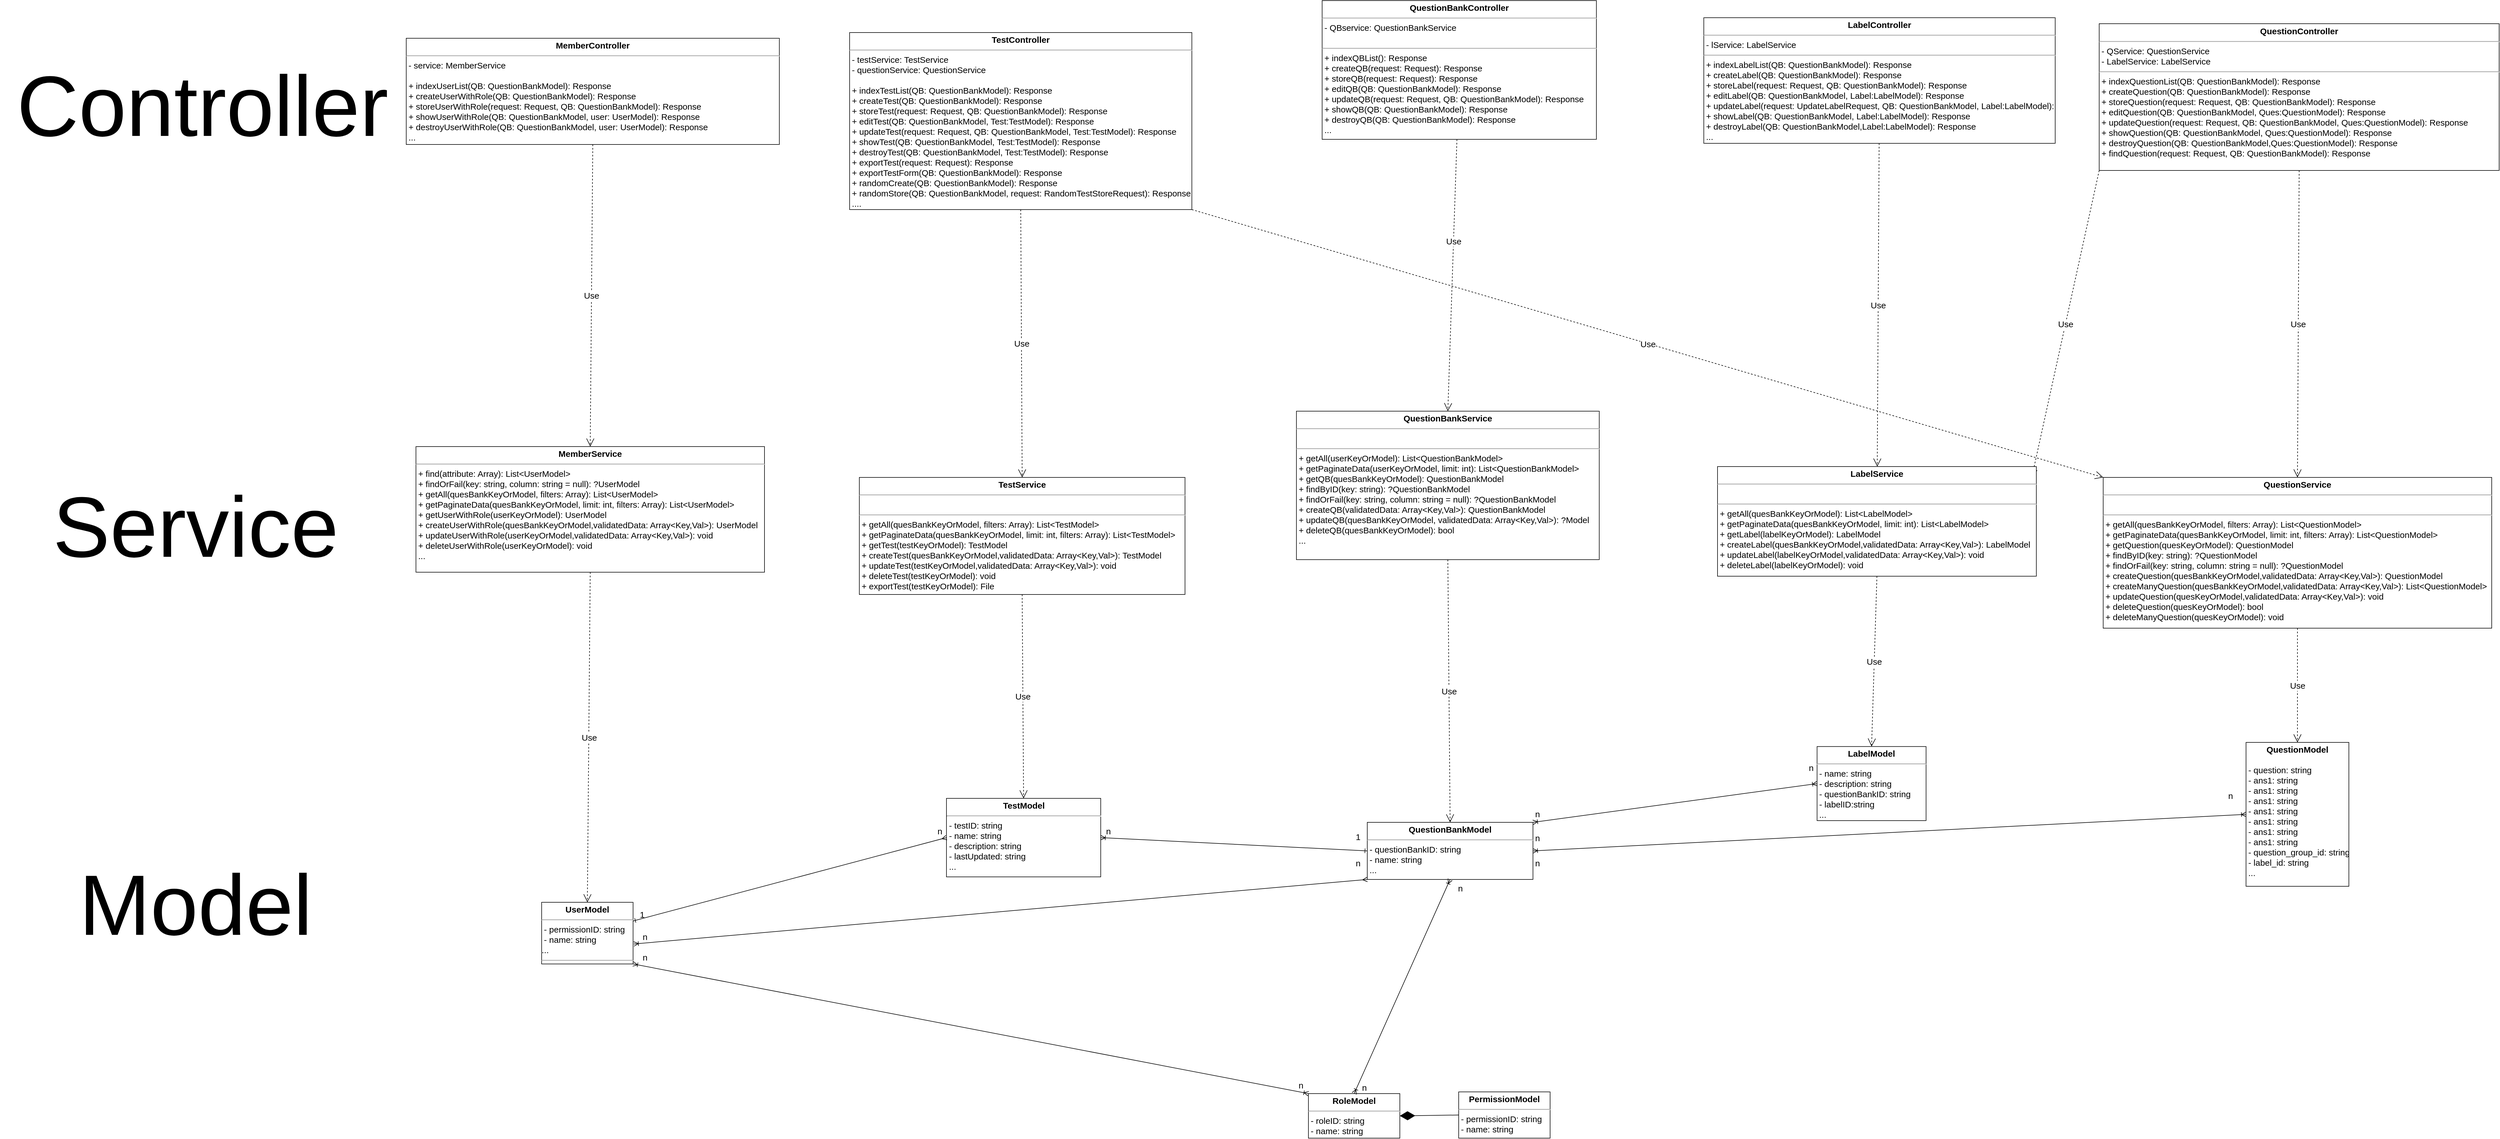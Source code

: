 <mxfile>
    <diagram name="Class diagram" id="_IRGn7qEjiSoWe7VJrxL">
        <mxGraphModel dx="2240" dy="2408" grid="0" gridSize="10" guides="1" tooltips="1" connect="1" arrows="1" fold="1" page="0" pageScale="1" pageWidth="850" pageHeight="1100" math="0" shadow="0">
            <root>
                <mxCell id="2OkuZF6dqTFCMNim8TMD-0"/>
                <mxCell id="2OkuZF6dqTFCMNim8TMD-1" parent="2OkuZF6dqTFCMNim8TMD-0"/>
                <mxCell id="2OkuZF6dqTFCMNim8TMD-3" value="&lt;p style=&quot;margin: 4px 0px 0px; text-align: center; font-size: 15px;&quot;&gt;&lt;b style=&quot;font-size: 15px;&quot;&gt;QuestionBankModel&lt;/b&gt;&lt;/p&gt;&lt;hr style=&quot;font-size: 15px;&quot;&gt;&lt;p style=&quot;margin: 0px 0px 0px 4px; font-size: 15px;&quot;&gt;- questionBankID: string&lt;/p&gt;&lt;p style=&quot;margin: 0px 0px 0px 4px; font-size: 15px;&quot;&gt;- name: string&lt;/p&gt;&lt;p style=&quot;margin: 0px 0px 0px 4px; font-size: 15px;&quot;&gt;...&lt;/p&gt;&lt;hr style=&quot;font-size: 15px;&quot;&gt;&lt;p style=&quot;margin: 0px 0px 0px 4px; font-size: 15px;&quot;&gt;&lt;br style=&quot;font-size: 15px;&quot;&gt;&lt;/p&gt;" style="verticalAlign=top;align=left;overflow=fill;fontSize=15;fontFamily=Helvetica;html=1;" parent="2OkuZF6dqTFCMNim8TMD-1" vertex="1">
                    <mxGeometry x="1413" y="140" width="290" height="100" as="geometry"/>
                </mxCell>
                <mxCell id="2OkuZF6dqTFCMNim8TMD-4" value="&lt;p style=&quot;margin: 4px 0px 0px; text-align: center; font-size: 15px;&quot;&gt;&lt;b style=&quot;font-size: 15px;&quot;&gt;QuestionModel&lt;/b&gt;&lt;/p&gt;&lt;p style=&quot;margin: 0px 0px 0px 4px; font-size: 15px;&quot;&gt;&lt;span style=&quot;background-color: initial;&quot;&gt;&lt;br&gt;&lt;/span&gt;&lt;/p&gt;&lt;p style=&quot;margin: 0px 0px 0px 4px; font-size: 15px;&quot;&gt;&lt;span style=&quot;background-color: initial;&quot;&gt;- question: string&lt;/span&gt;&lt;br&gt;&lt;/p&gt;&lt;p style=&quot;margin: 0px 0px 0px 4px; font-size: 15px;&quot;&gt;- ans1: string&lt;/p&gt;&lt;p style=&quot;margin: 0px 0px 0px 4px; font-size: 15px;&quot;&gt;- ans1: string&lt;br&gt;&lt;/p&gt;&lt;p style=&quot;margin: 0px 0px 0px 4px; font-size: 15px;&quot;&gt;- ans1: string&lt;br&gt;&lt;/p&gt;&lt;p style=&quot;margin: 0px 0px 0px 4px; font-size: 15px;&quot;&gt;- ans1: string&lt;br&gt;&lt;/p&gt;&lt;p style=&quot;margin: 0px 0px 0px 4px; font-size: 15px;&quot;&gt;- ans1: string&lt;br&gt;&lt;/p&gt;&lt;p style=&quot;margin: 0px 0px 0px 4px; font-size: 15px;&quot;&gt;- ans1: string&lt;br&gt;&lt;/p&gt;&lt;p style=&quot;margin: 0px 0px 0px 4px; font-size: 15px;&quot;&gt;- ans1: string&lt;br&gt;&lt;/p&gt;&lt;p style=&quot;margin: 0px 0px 0px 4px; font-size: 15px;&quot;&gt;- question_group_id: string&lt;/p&gt;&lt;p style=&quot;margin: 0px 0px 0px 4px; font-size: 15px;&quot;&gt;- label_id: string&lt;/p&gt;&lt;p style=&quot;margin: 0px 0px 0px 4px; font-size: 15px;&quot;&gt;...&lt;/p&gt;" style="verticalAlign=top;align=left;overflow=fill;fontSize=15;fontFamily=Helvetica;html=1;" parent="2OkuZF6dqTFCMNim8TMD-1" vertex="1">
                    <mxGeometry x="2951" width="180" height="252" as="geometry"/>
                </mxCell>
                <mxCell id="2OkuZF6dqTFCMNim8TMD-5" value="&lt;p style=&quot;margin: 4px 0px 0px; text-align: center; font-size: 15px;&quot;&gt;&lt;b style=&quot;font-size: 15px;&quot;&gt;TestModel&lt;/b&gt;&lt;/p&gt;&lt;hr style=&quot;font-size: 15px;&quot;&gt;&lt;p style=&quot;margin: 0px 0px 0px 4px; font-size: 15px;&quot;&gt;- testID: string&lt;/p&gt;&lt;p style=&quot;margin: 0px 0px 0px 4px; font-size: 15px;&quot;&gt;- name: string&lt;br style=&quot;font-size: 15px;&quot;&gt;&lt;/p&gt;&lt;p style=&quot;margin: 0px 0px 0px 4px; font-size: 15px;&quot;&gt;- description: string&lt;/p&gt;&lt;p style=&quot;margin: 0px 0px 0px 4px; font-size: 15px;&quot;&gt;- lastUpdated: string&lt;/p&gt;&lt;p style=&quot;margin: 0px 0px 0px 4px; font-size: 15px;&quot;&gt;...&lt;/p&gt;&lt;p style=&quot;margin: 0px 0px 0px 4px; font-size: 15px;&quot;&gt;&lt;br style=&quot;font-size: 15px;&quot;&gt;&lt;/p&gt;" style="verticalAlign=top;align=left;overflow=fill;fontSize=15;fontFamily=Helvetica;html=1;" parent="2OkuZF6dqTFCMNim8TMD-1" vertex="1">
                    <mxGeometry x="676.5" y="98" width="270" height="137.5" as="geometry"/>
                </mxCell>
                <mxCell id="2OkuZF6dqTFCMNim8TMD-6" value="&lt;p style=&quot;margin: 4px 0px 0px; text-align: center; font-size: 15px;&quot;&gt;&lt;b style=&quot;font-size: 15px;&quot;&gt;LabelModel&lt;/b&gt;&lt;/p&gt;&lt;hr style=&quot;font-size: 15px;&quot;&gt;&lt;p style=&quot;margin: 0px 0px 0px 4px; font-size: 15px;&quot;&gt;- name: string&lt;/p&gt;&lt;p style=&quot;margin: 0px 0px 0px 4px; font-size: 15px;&quot;&gt;- description: string&lt;/p&gt;&lt;p style=&quot;margin: 0px 0px 0px 4px; font-size: 15px;&quot;&gt;- questionBankID: string&lt;/p&gt;&lt;p style=&quot;margin: 0px 0px 0px 4px; font-size: 15px;&quot;&gt;- labelID:string&lt;/p&gt;&lt;p style=&quot;margin: 0px 0px 0px 4px; font-size: 15px;&quot;&gt;...&lt;/p&gt;" style="verticalAlign=top;align=left;overflow=fill;fontSize=15;fontFamily=Helvetica;html=1;" parent="2OkuZF6dqTFCMNim8TMD-1" vertex="1">
                    <mxGeometry x="2200.25" y="7.25" width="190.75" height="129.75" as="geometry"/>
                </mxCell>
                <mxCell id="2OkuZF6dqTFCMNim8TMD-8" value="&lt;p style=&quot;margin: 4px 0px 0px; text-align: center; font-size: 15px;&quot;&gt;&lt;b style=&quot;font-size: 15px;&quot;&gt;RoleModel&lt;/b&gt;&lt;/p&gt;&lt;hr style=&quot;font-size: 15px;&quot;&gt;&lt;p style=&quot;margin: 0px 0px 0px 4px; font-size: 15px;&quot;&gt;- roleID: string&lt;/p&gt;&lt;p style=&quot;margin: 0px 0px 0px 4px; font-size: 15px;&quot;&gt;- name: string&lt;/p&gt;&lt;hr style=&quot;font-size: 15px;&quot;&gt;&lt;p style=&quot;margin: 0px 0px 0px 4px; font-size: 15px;&quot;&gt;&lt;br style=&quot;font-size: 15px;&quot;&gt;&lt;/p&gt;" style="verticalAlign=top;align=left;overflow=fill;fontSize=15;fontFamily=Helvetica;html=1;" parent="2OkuZF6dqTFCMNim8TMD-1" vertex="1">
                    <mxGeometry x="1310" y="615" width="160" height="78" as="geometry"/>
                </mxCell>
                <mxCell id="2OkuZF6dqTFCMNim8TMD-9" value="&lt;p style=&quot;margin: 4px 0px 0px; text-align: center; font-size: 15px;&quot;&gt;&lt;b style=&quot;font-size: 15px;&quot;&gt;PermissionModel&lt;/b&gt;&lt;/p&gt;&lt;hr style=&quot;font-size: 15px;&quot;&gt;&lt;p style=&quot;margin: 0px 0px 0px 4px; font-size: 15px;&quot;&gt;- permissionID: string&lt;/p&gt;&lt;p style=&quot;margin: 0px 0px 0px 4px; font-size: 15px;&quot;&gt;- name: string&lt;/p&gt;&lt;hr style=&quot;font-size: 15px;&quot;&gt;&lt;p style=&quot;margin: 0px 0px 0px 4px; font-size: 15px;&quot;&gt;&lt;br style=&quot;font-size: 15px;&quot;&gt;&lt;/p&gt;" style="verticalAlign=top;align=left;overflow=fill;fontSize=15;fontFamily=Helvetica;html=1;" parent="2OkuZF6dqTFCMNim8TMD-1" vertex="1">
                    <mxGeometry x="1573" y="612" width="160" height="81" as="geometry"/>
                </mxCell>
                <mxCell id="n3z_orEbSFZSWoOInEBg-9" value="&lt;p style=&quot;margin: 4px 0px 0px; text-align: center; font-size: 15px;&quot;&gt;&lt;b style=&quot;font-size: 15px;&quot;&gt;TestService&lt;/b&gt;&lt;/p&gt;&lt;hr style=&quot;font-size: 15px;&quot;&gt;&lt;p style=&quot;margin: 0px 0px 0px 4px; font-size: 15px;&quot;&gt;&lt;br style=&quot;font-size: 15px;&quot;&gt;&lt;/p&gt;&lt;hr style=&quot;font-size: 15px;&quot;&gt;&lt;p style=&quot;margin: 0px 0px 0px 4px; font-size: 15px;&quot;&gt;+ getAll(quesBankKeyOrModel, filters: Array): List&amp;lt;TestModel&amp;gt;&lt;/p&gt;&lt;p style=&quot;margin: 0px 0px 0px 4px; font-size: 15px;&quot;&gt;+ getPaginateData(quesBankKeyOrModel, limit: int, filters: Array): List&amp;lt;TestModel&amp;gt;&lt;br style=&quot;font-size: 15px;&quot;&gt;&lt;/p&gt;&lt;p style=&quot;margin: 0px 0px 0px 4px; font-size: 15px;&quot;&gt;+ getTest(testKeyOrModel): TestModel&lt;/p&gt;&lt;p style=&quot;margin: 0px 0px 0px 4px; font-size: 15px;&quot;&gt;+ createTest(quesBankKeyOrModel,validatedData: Array&amp;lt;Key,Val&amp;gt;): TestModel&lt;br style=&quot;font-size: 15px;&quot;&gt;&lt;/p&gt;&lt;p style=&quot;margin: 0px 0px 0px 4px; font-size: 15px;&quot;&gt;+ updateTest(testKeyOrModel,validatedData: Array&amp;lt;Key,Val&amp;gt;): void&lt;br style=&quot;font-size: 15px;&quot;&gt;&lt;/p&gt;&lt;p style=&quot;margin: 0px 0px 0px 4px; font-size: 15px;&quot;&gt;+ deleteTest(testKeyOrModel): void&lt;/p&gt;&lt;p style=&quot;margin: 0px 0px 0px 4px; font-size: 15px;&quot;&gt;+ exportTest(testKeyOrModel): File&lt;/p&gt;" style="verticalAlign=top;align=left;overflow=fill;fontSize=15;fontFamily=Helvetica;html=1;" parent="2OkuZF6dqTFCMNim8TMD-1" vertex="1">
                    <mxGeometry x="524" y="-464" width="570" height="205" as="geometry"/>
                </mxCell>
                <mxCell id="zOvdfVjMWSjVdS2UzzNI-3" value="Use" style="endArrow=open;endSize=12;dashed=1;html=1;entryX=0.5;entryY=0;entryDx=0;entryDy=0;fontSize=15;exitX=0.5;exitY=1;exitDx=0;exitDy=0;" parent="2OkuZF6dqTFCMNim8TMD-1" source="g0wJoHqAz3uWM3P4sNWl-67" target="oCp0_5bkRM2T1xoLY2tD-67" edge="1">
                    <mxGeometry width="160" relative="1" as="geometry">
                        <mxPoint x="79" y="-1076" as="sourcePoint"/>
                        <mxPoint x="65" y="-464" as="targetPoint"/>
                    </mxGeometry>
                </mxCell>
                <mxCell id="zOvdfVjMWSjVdS2UzzNI-4" value="Use" style="endArrow=open;endSize=12;dashed=1;html=1;exitX=0.5;exitY=1;exitDx=0;exitDy=0;entryX=0.5;entryY=0;entryDx=0;entryDy=0;fontSize=15;" parent="2OkuZF6dqTFCMNim8TMD-1" source="oCp0_5bkRM2T1xoLY2tD-67" target="Xatdpq4OmSnF52-E2PAU-68" edge="1">
                    <mxGeometry width="160" relative="1" as="geometry">
                        <mxPoint x="65" y="-274" as="sourcePoint"/>
                        <mxPoint x="64.5" y="250" as="targetPoint"/>
                    </mxGeometry>
                </mxCell>
                <mxCell id="zOvdfVjMWSjVdS2UzzNI-5" value="Use" style="endArrow=open;endSize=12;dashed=1;html=1;exitX=0.5;exitY=1;exitDx=0;exitDy=0;entryX=0.5;entryY=0;entryDx=0;entryDy=0;fontSize=15;" parent="2OkuZF6dqTFCMNim8TMD-1" source="B1UMbiOAO0jGHSxWlAel-67" target="n3z_orEbSFZSWoOInEBg-9" edge="1">
                    <mxGeometry width="160" relative="1" as="geometry">
                        <mxPoint x="811.5" y="-1005" as="sourcePoint"/>
                        <mxPoint x="790" y="-460" as="targetPoint"/>
                    </mxGeometry>
                </mxCell>
                <mxCell id="zOvdfVjMWSjVdS2UzzNI-6" value="Use" style="endArrow=open;endSize=12;dashed=1;html=1;exitX=0.5;exitY=1;exitDx=0;exitDy=0;entryX=0.5;entryY=0;entryDx=0;entryDy=0;fontSize=15;" parent="2OkuZF6dqTFCMNim8TMD-1" source="n3z_orEbSFZSWoOInEBg-9" target="2OkuZF6dqTFCMNim8TMD-5" edge="1">
                    <mxGeometry width="160" relative="1" as="geometry">
                        <mxPoint x="60" y="-200" as="sourcePoint"/>
                        <mxPoint x="220" y="-200" as="targetPoint"/>
                    </mxGeometry>
                </mxCell>
                <mxCell id="zOvdfVjMWSjVdS2UzzNI-9" value="Use" style="endArrow=open;endSize=12;dashed=1;html=1;fontSize=15;entryX=0.5;entryY=0;entryDx=0;entryDy=0;" parent="2OkuZF6dqTFCMNim8TMD-1" source="aFoXvpUru1kslcZ9Tjfr-67" target="ivPaKJ9qXEKJODkwZGJi-67" edge="1">
                    <mxGeometry x="-0.25" width="160" relative="1" as="geometry">
                        <mxPoint x="1558" y="-1023" as="sourcePoint"/>
                        <mxPoint x="1552.186" y="-555" as="targetPoint"/>
                        <mxPoint as="offset"/>
                    </mxGeometry>
                </mxCell>
                <mxCell id="zOvdfVjMWSjVdS2UzzNI-10" value="Use" style="endArrow=open;endSize=12;dashed=1;html=1;entryX=0.5;entryY=0;entryDx=0;entryDy=0;fontSize=15;exitX=0.5;exitY=1;exitDx=0;exitDy=0;" parent="2OkuZF6dqTFCMNim8TMD-1" source="ivPaKJ9qXEKJODkwZGJi-67" target="2OkuZF6dqTFCMNim8TMD-3" edge="1">
                    <mxGeometry width="160" relative="1" as="geometry">
                        <mxPoint x="1549.976" y="-259" as="sourcePoint"/>
                        <mxPoint x="1160" y="-10" as="targetPoint"/>
                    </mxGeometry>
                </mxCell>
                <mxCell id="V_6a4nZ7BC3NfpDAhWcV-6" value="" style="endArrow=diamondThin;endFill=1;endSize=24;html=1;entryX=1;entryY=0.5;entryDx=0;entryDy=0;exitX=0;exitY=0.5;exitDx=0;exitDy=0;fontSize=15;" parent="2OkuZF6dqTFCMNim8TMD-1" source="2OkuZF6dqTFCMNim8TMD-9" target="2OkuZF6dqTFCMNim8TMD-8" edge="1">
                    <mxGeometry width="160" relative="1" as="geometry">
                        <mxPoint x="1445" y="760" as="sourcePoint"/>
                        <mxPoint x="1605" y="760" as="targetPoint"/>
                    </mxGeometry>
                </mxCell>
                <mxCell id="IQVSVcBC1YNNi2Ne7M7Z-1" value="&lt;p style=&quot;margin: 4px 0px 0px; text-align: center; font-size: 15px;&quot;&gt;&lt;b style=&quot;font-size: 15px;&quot;&gt;QuestionService&lt;/b&gt;&lt;/p&gt;&lt;hr style=&quot;font-size: 15px;&quot;&gt;&lt;p style=&quot;margin: 0px 0px 0px 4px; font-size: 15px;&quot;&gt;&lt;br style=&quot;font-size: 15px;&quot;&gt;&lt;/p&gt;&lt;hr style=&quot;font-size: 15px;&quot;&gt;&lt;p style=&quot;margin: 0px 0px 0px 4px; font-size: 15px;&quot;&gt;+ getAll(quesBankKeyOrModel, filters: Array): List&amp;lt;QuestionModel&amp;gt;&lt;/p&gt;&lt;p style=&quot;margin: 0px 0px 0px 4px; font-size: 15px;&quot;&gt;&lt;span style=&quot;background-color: initial; font-size: 15px;&quot;&gt;+ getPaginateData(quesBankKeyOrModel, limit: int,&amp;nbsp;&lt;/span&gt;filters&lt;span style=&quot;background-color: initial; font-size: 15px;&quot;&gt;: Array): List&amp;lt;QuestionModel&amp;gt;&lt;/span&gt;&lt;/p&gt;&lt;p style=&quot;margin: 0px 0px 0px 4px; font-size: 15px;&quot;&gt;+ getQuestion(quesKeyOrModel): QuestionModel&lt;/p&gt;&lt;p style=&quot;margin: 0px 0px 0px 4px; font-size: 15px;&quot;&gt;+ findByID(key: string): ?QuestionModel&lt;/p&gt;&lt;p style=&quot;margin: 0px 0px 0px 4px; font-size: 15px;&quot;&gt;+ findOrFail(key: string, column: string = null): ?QuestionModel&lt;br style=&quot;font-size: 15px;&quot;&gt;&lt;/p&gt;&lt;p style=&quot;margin: 0px 0px 0px 4px; font-size: 15px;&quot;&gt;+ createQuestion(quesBankKeyOrModel,validatedData: Array&amp;lt;Key,Val&amp;gt;): QuestionModel&lt;br style=&quot;font-size: 15px;&quot;&gt;&lt;/p&gt;&lt;p style=&quot;margin: 0px 0px 0px 4px; font-size: 15px;&quot;&gt;+ createManyQuestion(quesBankKeyOrModel,validatedData: Array&amp;lt;Key,Val&amp;gt;): List&amp;lt;QuestionModel&amp;gt;&lt;br style=&quot;font-size: 15px;&quot;&gt;&lt;/p&gt;&lt;p style=&quot;margin: 0px 0px 0px 4px; font-size: 15px;&quot;&gt;+ updateQuestion(quesKeyOrModel,validatedData: Array&amp;lt;Key,Val&amp;gt;): void&lt;br style=&quot;font-size: 15px;&quot;&gt;&lt;/p&gt;&lt;p style=&quot;margin: 0px 0px 0px 4px; font-size: 15px;&quot;&gt;+ deleteQuestion(quesKeyOrModel): bool&lt;/p&gt;&lt;p style=&quot;margin: 0px 0px 0px 4px; font-size: 15px;&quot;&gt;+ deleteManyQuestion(quesKeyOrModel): void&lt;br style=&quot;font-size: 15px;&quot;&gt;&lt;/p&gt;&lt;p style=&quot;margin: 0px 0px 0px 4px; font-size: 15px;&quot;&gt;&lt;br style=&quot;font-size: 15px;&quot;&gt;&lt;/p&gt;" style="verticalAlign=top;align=left;overflow=fill;fontSize=15;fontFamily=Helvetica;html=1;" parent="2OkuZF6dqTFCMNim8TMD-1" vertex="1">
                    <mxGeometry x="2701" y="-464" width="680" height="264" as="geometry"/>
                </mxCell>
                <mxCell id="IQVSVcBC1YNNi2Ne7M7Z-3" value="&lt;p style=&quot;margin: 4px 0px 0px; text-align: center; font-size: 15px;&quot;&gt;&lt;b style=&quot;font-size: 15px;&quot;&gt;QuestionController&lt;/b&gt;&lt;/p&gt;&lt;hr style=&quot;font-size: 15px;&quot;&gt;&lt;p style=&quot;margin: 0px 0px 0px 4px; font-size: 15px;&quot;&gt;- QService:&amp;nbsp;&lt;span style=&quot;text-align: center; font-size: 15px;&quot;&gt;Question&lt;/span&gt;Service&lt;/p&gt;&lt;p style=&quot;margin: 0px 0px 0px 4px; font-size: 15px;&quot;&gt;- LabelService: LabelService&lt;/p&gt;&lt;hr style=&quot;font-size: 15px;&quot;&gt;&lt;p style=&quot;margin: 0px 0px 0px 4px; font-size: 15px;&quot;&gt;+ indexQuestionList(QB: QuestionBankModel):&amp;nbsp;Response&lt;br style=&quot;font-size: 15px;&quot;&gt;&lt;/p&gt;&lt;p style=&quot;margin: 0px 0px 0px 4px; font-size: 15px;&quot;&gt;+ createQuestion(QB: QuestionBankModel): Response&lt;br style=&quot;font-size: 15px;&quot;&gt;&lt;/p&gt;&lt;p style=&quot;margin: 0px 0px 0px 4px; font-size: 15px;&quot;&gt;+ storeQuestion(request: Request, QB: QuestionBankModel): Response&lt;br style=&quot;font-size: 15px;&quot;&gt;&lt;/p&gt;&lt;p style=&quot;margin: 0px 0px 0px 4px; font-size: 15px;&quot;&gt;+ editQuestion(QB: QuestionBankModel, Ques:&lt;span style=&quot;background-color: initial; font-size: 15px;&quot;&gt;QuestionModel): Response&lt;/span&gt;&lt;br style=&quot;font-size: 15px;&quot;&gt;&lt;/p&gt;&lt;p style=&quot;margin: 0px 0px 0px 4px; font-size: 15px;&quot;&gt;+ updateQuestion(request: Request, QB: QuestionBankModel, Ques:&lt;span style=&quot;background-color: initial; font-size: 15px;&quot;&gt;QuestionModel): Response&lt;/span&gt;&lt;/p&gt;&lt;p style=&quot;margin: 0px 0px 0px 4px; font-size: 15px;&quot;&gt;+ showQuestion(QB: QuestionBankModel,&amp;nbsp;Ques:QuestionModel): Response&lt;span style=&quot;background-color: initial; font-size: 15px;&quot;&gt;&lt;br style=&quot;font-size: 15px;&quot;&gt;&lt;/span&gt;&lt;/p&gt;&lt;p style=&quot;margin: 0px 0px 0px 4px; font-size: 15px;&quot;&gt;+ destroyQuestion(QB: QuestionBankModel,Ques:&lt;span style=&quot;background-color: initial; font-size: 15px;&quot;&gt;QuestionModel&lt;/span&gt;): Response&lt;/p&gt;&lt;p style=&quot;margin: 0px 0px 0px 4px; font-size: 15px;&quot;&gt;+ findQuestion(request: Request, QB: QuestionBankModel): Response&lt;/p&gt;" style="verticalAlign=top;align=left;overflow=fill;fontSize=15;fontFamily=Helvetica;html=1;gradientColor=none;fillColor=default;fillStyle=auto;shadow=0;" parent="2OkuZF6dqTFCMNim8TMD-1" vertex="1">
                    <mxGeometry x="2694" y="-1258.5" width="700" height="257" as="geometry"/>
                </mxCell>
                <mxCell id="0" value="Use" style="endArrow=open;endSize=12;dashed=1;html=1;exitX=0.5;exitY=1;exitDx=0;exitDy=0;entryX=0.5;entryY=0;entryDx=0;entryDy=0;fontSize=15;" parent="2OkuZF6dqTFCMNim8TMD-1" source="IQVSVcBC1YNNi2Ne7M7Z-3" target="IQVSVcBC1YNNi2Ne7M7Z-1" edge="1">
                    <mxGeometry width="160" relative="1" as="geometry">
                        <mxPoint x="2983" y="-650" as="sourcePoint"/>
                        <mxPoint x="3143" y="-650" as="targetPoint"/>
                    </mxGeometry>
                </mxCell>
                <mxCell id="4" value="Use" style="endArrow=open;endSize=12;dashed=1;html=1;exitX=1;exitY=1;exitDx=0;exitDy=0;entryX=0;entryY=0;entryDx=0;entryDy=0;fontSize=15;" parent="2OkuZF6dqTFCMNim8TMD-1" source="B1UMbiOAO0jGHSxWlAel-67" target="IQVSVcBC1YNNi2Ne7M7Z-1" edge="1">
                    <mxGeometry width="160" relative="1" as="geometry">
                        <mxPoint x="1111" y="-1005" as="sourcePoint"/>
                        <mxPoint x="970" y="-410" as="targetPoint"/>
                    </mxGeometry>
                </mxCell>
                <mxCell id="6" value="Use" style="endArrow=open;endSize=12;dashed=1;html=1;exitX=0.5;exitY=1;exitDx=0;exitDy=0;entryX=0.5;entryY=0;entryDx=0;entryDy=0;fontSize=15;" parent="2OkuZF6dqTFCMNim8TMD-1" source="IQVSVcBC1YNNi2Ne7M7Z-1" target="2OkuZF6dqTFCMNim8TMD-4" edge="1">
                    <mxGeometry width="160" relative="1" as="geometry">
                        <mxPoint x="3013" y="-200.0" as="sourcePoint"/>
                        <mxPoint x="3013" y="-10.0" as="targetPoint"/>
                    </mxGeometry>
                </mxCell>
                <mxCell id="18" value="" style="endArrow=ERoneToMany;html=1;exitX=1;exitY=1;exitDx=0;exitDy=0;entryX=0;entryY=0;entryDx=0;entryDy=0;startArrow=ERoneToMany;startFill=0;endFill=0;fontSize=15;" parent="2OkuZF6dqTFCMNim8TMD-1" source="Xatdpq4OmSnF52-E2PAU-68" target="2OkuZF6dqTFCMNim8TMD-8" edge="1">
                    <mxGeometry width="50" height="50" relative="1" as="geometry">
                        <mxPoint x="137.5" y="385" as="sourcePoint"/>
                        <mxPoint x="390" y="650" as="targetPoint"/>
                    </mxGeometry>
                </mxCell>
                <mxCell id="19" value="" style="endArrow=ERoneToMany;html=1;entryX=0.5;entryY=1;entryDx=0;entryDy=0;exitX=0.5;exitY=0;exitDx=0;exitDy=0;startArrow=ERoneToMany;startFill=0;endFill=0;fontSize=15;" parent="2OkuZF6dqTFCMNim8TMD-1" source="2OkuZF6dqTFCMNim8TMD-8" target="2OkuZF6dqTFCMNim8TMD-3" edge="1">
                    <mxGeometry width="50" height="50" relative="1" as="geometry">
                        <mxPoint x="1260" y="790" as="sourcePoint"/>
                        <mxPoint x="1020" y="380" as="targetPoint"/>
                    </mxGeometry>
                </mxCell>
                <mxCell id="20" value="n" style="text;html=1;strokeColor=none;fillColor=none;align=center;verticalAlign=middle;whiteSpace=wrap;rounded=0;fontSize=15;" parent="2OkuZF6dqTFCMNim8TMD-1" vertex="1">
                    <mxGeometry x="1267" y="585" width="60" height="30" as="geometry"/>
                </mxCell>
                <mxCell id="22" value="n" style="text;html=1;strokeColor=none;fillColor=none;align=center;verticalAlign=middle;whiteSpace=wrap;rounded=0;fontSize=15;" parent="2OkuZF6dqTFCMNim8TMD-1" vertex="1">
                    <mxGeometry x="119" y="361" width="60" height="30" as="geometry"/>
                </mxCell>
                <mxCell id="25" value="n" style="text;html=1;strokeColor=none;fillColor=none;align=center;verticalAlign=middle;whiteSpace=wrap;rounded=0;fontSize=15;" parent="2OkuZF6dqTFCMNim8TMD-1" vertex="1">
                    <mxGeometry x="1367" y="196" width="60" height="30" as="geometry"/>
                </mxCell>
                <mxCell id="26" value="n" style="text;html=1;strokeColor=none;fillColor=none;align=center;verticalAlign=middle;whiteSpace=wrap;rounded=0;fontSize=15;" parent="2OkuZF6dqTFCMNim8TMD-1" vertex="1">
                    <mxGeometry x="1378" y="589" width="60" height="30" as="geometry"/>
                </mxCell>
                <mxCell id="28" value="" style="endArrow=ERoneToMany;html=1;exitX=1;exitY=0.5;exitDx=0;exitDy=0;entryX=0;entryY=0.5;entryDx=0;entryDy=0;endFill=0;startArrow=ERoneToMany;startFill=0;fontSize=15;" parent="2OkuZF6dqTFCMNim8TMD-1" source="2OkuZF6dqTFCMNim8TMD-3" target="2OkuZF6dqTFCMNim8TMD-4" edge="1">
                    <mxGeometry width="50" height="50" relative="1" as="geometry">
                        <mxPoint x="1780" y="180" as="sourcePoint"/>
                        <mxPoint x="1830" y="130" as="targetPoint"/>
                    </mxGeometry>
                </mxCell>
                <mxCell id="29" value="n" style="text;html=1;strokeColor=none;fillColor=none;align=center;verticalAlign=middle;whiteSpace=wrap;rounded=0;fontSize=15;" parent="2OkuZF6dqTFCMNim8TMD-1" vertex="1">
                    <mxGeometry x="1681" y="110" width="60" height="30" as="geometry"/>
                </mxCell>
                <mxCell id="30" value="n" style="text;html=1;strokeColor=none;fillColor=none;align=center;verticalAlign=middle;whiteSpace=wrap;rounded=0;fontSize=15;" parent="2OkuZF6dqTFCMNim8TMD-1" vertex="1">
                    <mxGeometry x="2894" y="78" width="60" height="30" as="geometry"/>
                </mxCell>
                <mxCell id="37" value="" style="endArrow=ERone;html=1;exitX=1;exitY=0.5;exitDx=0;exitDy=0;entryX=0;entryY=0.5;entryDx=0;entryDy=0;endFill=0;startArrow=ERoneToMany;startFill=0;fontSize=15;" parent="2OkuZF6dqTFCMNim8TMD-1" source="2OkuZF6dqTFCMNim8TMD-5" target="2OkuZF6dqTFCMNim8TMD-3" edge="1">
                    <mxGeometry width="50" height="50" relative="1" as="geometry">
                        <mxPoint x="910" y="210" as="sourcePoint"/>
                        <mxPoint x="1040" y="110" as="targetPoint"/>
                    </mxGeometry>
                </mxCell>
                <mxCell id="39" value="n" style="text;html=1;strokeColor=none;fillColor=none;align=center;verticalAlign=middle;whiteSpace=wrap;rounded=0;fontSize=15;" parent="2OkuZF6dqTFCMNim8TMD-1" vertex="1">
                    <mxGeometry x="1546" y="240" width="60" height="30" as="geometry"/>
                </mxCell>
                <mxCell id="41" value="1" style="text;html=1;strokeColor=none;fillColor=none;align=center;verticalAlign=middle;whiteSpace=wrap;rounded=0;fontSize=15;" parent="2OkuZF6dqTFCMNim8TMD-1" vertex="1">
                    <mxGeometry x="1367" y="150" width="60" height="30" as="geometry"/>
                </mxCell>
                <mxCell id="42" value="n" style="text;html=1;strokeColor=none;fillColor=none;align=center;verticalAlign=middle;whiteSpace=wrap;rounded=0;fontSize=15;" parent="2OkuZF6dqTFCMNim8TMD-1" vertex="1">
                    <mxGeometry x="930" y="140" width="60" height="30" as="geometry"/>
                </mxCell>
                <mxCell id="43" value="" style="endArrow=ERmany;html=1;entryX=0;entryY=0.5;entryDx=0;entryDy=0;endFill=0;startArrow=ERone;startFill=0;fontSize=15;" parent="2OkuZF6dqTFCMNim8TMD-1" source="Xatdpq4OmSnF52-E2PAU-68" target="2OkuZF6dqTFCMNim8TMD-5" edge="1">
                    <mxGeometry width="50" height="50" relative="1" as="geometry">
                        <mxPoint x="137.5" y="317.5" as="sourcePoint"/>
                        <mxPoint x="250" y="230" as="targetPoint"/>
                    </mxGeometry>
                </mxCell>
                <mxCell id="45" value="n" style="text;html=1;strokeColor=none;fillColor=none;align=center;verticalAlign=middle;whiteSpace=wrap;rounded=0;fontSize=15;" parent="2OkuZF6dqTFCMNim8TMD-1" vertex="1">
                    <mxGeometry x="635" y="140" width="60" height="30" as="geometry"/>
                </mxCell>
                <mxCell id="46" value="1" style="text;html=1;strokeColor=none;fillColor=none;align=center;verticalAlign=middle;whiteSpace=wrap;rounded=0;fontSize=15;" parent="2OkuZF6dqTFCMNim8TMD-1" vertex="1">
                    <mxGeometry x="114" y="286" width="60" height="30" as="geometry"/>
                </mxCell>
                <mxCell id="47" value="" style="endArrow=ERmany;html=1;entryX=0;entryY=1;entryDx=0;entryDy=0;endFill=0;startArrow=ERoneToMany;startFill=0;fontSize=15;exitX=1.008;exitY=0.676;exitDx=0;exitDy=0;exitPerimeter=0;" parent="2OkuZF6dqTFCMNim8TMD-1" source="Xatdpq4OmSnF52-E2PAU-68" target="2OkuZF6dqTFCMNim8TMD-3" edge="1">
                    <mxGeometry width="50" height="50" relative="1" as="geometry">
                        <mxPoint x="137.5" y="351.25" as="sourcePoint"/>
                        <mxPoint x="440" y="340" as="targetPoint"/>
                    </mxGeometry>
                </mxCell>
                <mxCell id="48" value="n" style="text;html=1;strokeColor=none;fillColor=none;align=center;verticalAlign=middle;whiteSpace=wrap;rounded=0;fontSize=15;" parent="2OkuZF6dqTFCMNim8TMD-1" vertex="1">
                    <mxGeometry x="1681" y="196" width="60" height="30" as="geometry"/>
                </mxCell>
                <mxCell id="51" value="n" style="text;html=1;strokeColor=none;fillColor=none;align=center;verticalAlign=middle;whiteSpace=wrap;rounded=0;fontSize=15;" parent="2OkuZF6dqTFCMNim8TMD-1" vertex="1">
                    <mxGeometry x="119" y="325" width="60" height="30" as="geometry"/>
                </mxCell>
                <mxCell id="55" value="Use" style="endArrow=open;endSize=12;dashed=1;html=1;fontSize=15;" parent="2OkuZF6dqTFCMNim8TMD-1" source="r6qfQ5pu7c_vU-dNtn5W-67" target="we9xvO1tloXRAyDLBWy8-67" edge="1">
                    <mxGeometry width="160" relative="1" as="geometry">
                        <mxPoint x="2305.5" y="-1064" as="sourcePoint"/>
                        <mxPoint x="2297" y="-464" as="targetPoint"/>
                    </mxGeometry>
                </mxCell>
                <mxCell id="56" value="Use" style="endArrow=open;endSize=12;dashed=1;html=1;exitX=0.5;exitY=1;exitDx=0;exitDy=0;entryX=0.5;entryY=0;entryDx=0;entryDy=0;fontSize=15;" parent="2OkuZF6dqTFCMNim8TMD-1" source="we9xvO1tloXRAyDLBWy8-67" target="2OkuZF6dqTFCMNim8TMD-6" edge="1">
                    <mxGeometry width="160" relative="1" as="geometry">
                        <mxPoint x="2297" y="-272.0" as="sourcePoint"/>
                        <mxPoint x="1400" y="150" as="targetPoint"/>
                    </mxGeometry>
                </mxCell>
                <mxCell id="59" value="n" style="text;html=1;strokeColor=none;fillColor=none;align=center;verticalAlign=middle;whiteSpace=wrap;rounded=0;fontSize=15;" parent="2OkuZF6dqTFCMNim8TMD-1" vertex="1">
                    <mxGeometry x="2160" y="29" width="60" height="30" as="geometry"/>
                </mxCell>
                <mxCell id="57" value="" style="endArrow=ERoneToMany;html=1;exitX=1;exitY=0;exitDx=0;exitDy=0;entryX=0;entryY=0.5;entryDx=0;entryDy=0;endFill=0;startArrow=ERoneToMany;startFill=0;fontSize=15;" parent="2OkuZF6dqTFCMNim8TMD-1" source="2OkuZF6dqTFCMNim8TMD-3" target="2OkuZF6dqTFCMNim8TMD-6" edge="1">
                    <mxGeometry width="50" height="50" relative="1" as="geometry">
                        <mxPoint x="1741" y="118" as="sourcePoint"/>
                        <mxPoint x="1791" y="68" as="targetPoint"/>
                    </mxGeometry>
                </mxCell>
                <mxCell id="58" value="n" style="text;html=1;strokeColor=none;fillColor=none;align=center;verticalAlign=middle;whiteSpace=wrap;rounded=0;fontSize=15;" parent="2OkuZF6dqTFCMNim8TMD-1" vertex="1">
                    <mxGeometry x="1681" y="151.75" width="60" height="30" as="geometry"/>
                </mxCell>
                <mxCell id="64" value="&lt;font style=&quot;font-size: 150px;&quot;&gt;Controller&lt;/font&gt;" style="text;html=1;strokeColor=none;fillColor=none;align=center;verticalAlign=middle;whiteSpace=wrap;rounded=0;" parent="2OkuZF6dqTFCMNim8TMD-1" vertex="1">
                    <mxGeometry x="-968" y="-1228.5" width="685" height="227" as="geometry"/>
                </mxCell>
                <mxCell id="65" value="&lt;font style=&quot;font-size: 150px;&quot;&gt;Service&lt;/font&gt;" style="text;html=1;strokeColor=none;fillColor=none;align=center;verticalAlign=middle;whiteSpace=wrap;rounded=0;" parent="2OkuZF6dqTFCMNim8TMD-1" vertex="1">
                    <mxGeometry x="-980" y="-492" width="685" height="227" as="geometry"/>
                </mxCell>
                <mxCell id="66" value="&lt;font style=&quot;font-size: 150px;&quot;&gt;Model&lt;/font&gt;" style="text;html=1;strokeColor=none;fillColor=none;align=center;verticalAlign=middle;whiteSpace=wrap;rounded=0;" parent="2OkuZF6dqTFCMNim8TMD-1" vertex="1">
                    <mxGeometry x="-980" y="170" width="685" height="227" as="geometry"/>
                </mxCell>
                <mxCell id="67" value="Use" style="endArrow=open;endSize=12;dashed=1;html=1;exitX=0;exitY=1;exitDx=0;exitDy=0;entryX=1;entryY=0;entryDx=0;entryDy=0;fontSize=15;" parent="2OkuZF6dqTFCMNim8TMD-1" source="IQVSVcBC1YNNi2Ne7M7Z-3" edge="1">
                    <mxGeometry width="160" relative="1" as="geometry">
                        <mxPoint x="2958" y="-1008.0" as="sourcePoint"/>
                        <mxPoint x="2576" y="-464" as="targetPoint"/>
                    </mxGeometry>
                </mxCell>
                <mxCell id="r6qfQ5pu7c_vU-dNtn5W-67" value="&lt;p style=&quot;margin: 4px 0px 0px; text-align: center; font-size: 15px;&quot;&gt;&lt;b style=&quot;font-size: 15px;&quot;&gt;LabelController&lt;/b&gt;&lt;/p&gt;&lt;hr style=&quot;font-size: 15px;&quot;&gt;&lt;p style=&quot;margin: 0px 0px 0px 4px; font-size: 15px;&quot;&gt;- lService: LabelService&lt;/p&gt;&lt;hr style=&quot;font-size: 15px;&quot;&gt;&lt;p style=&quot;margin: 0px 0px 0px 4px; font-size: 15px;&quot;&gt;&lt;span style=&quot;background-color: initial; font-size: 15px;&quot;&gt;+ indexLabelList(QB: QuestionBankModel):&amp;nbsp;Response&lt;/span&gt;&lt;br style=&quot;font-size: 15px;&quot;&gt;&lt;/p&gt;&lt;p style=&quot;margin: 0px 0px 0px 4px; font-size: 15px;&quot;&gt;+ createLabel(QB: QuestionBankModel): Response&lt;br style=&quot;font-size: 15px;&quot;&gt;&lt;/p&gt;&lt;p style=&quot;margin: 0px 0px 0px 4px; font-size: 15px;&quot;&gt;+ storeLabel(request: Request, QB: QuestionBankModel): Response&lt;br style=&quot;font-size: 15px;&quot;&gt;&lt;/p&gt;&lt;p style=&quot;margin: 0px 0px 0px 4px; font-size: 15px;&quot;&gt;+ editLabel(QB: QuestionBankModel, Label:&lt;span style=&quot;background-color: initial; font-size: 15px;&quot;&gt;LabelModel&lt;/span&gt;&lt;span style=&quot;background-color: initial; font-size: 15px;&quot;&gt;): Response&lt;/span&gt;&lt;br style=&quot;font-size: 15px;&quot;&gt;&lt;/p&gt;&lt;p style=&quot;margin: 0px 0px 0px 4px; font-size: 15px;&quot;&gt;+ updateLabel(request: UpdateLabelRequest, QB: QuestionBankModel, Label:&lt;span style=&quot;background-color: initial; font-size: 15px;&quot;&gt;LabelModel&lt;/span&gt;&lt;span style=&quot;background-color: initial; font-size: 15px;&quot;&gt;): Response&lt;/span&gt;&lt;/p&gt;&lt;p style=&quot;margin: 0px 0px 0px 4px; font-size: 15px;&quot;&gt;+ showLabel(QB: QuestionBankModel, Label:&lt;span style=&quot;background-color: initial; font-size: 15px;&quot;&gt;LabelModel&lt;/span&gt;): Response&lt;span style=&quot;background-color: initial; font-size: 15px;&quot;&gt;&lt;br style=&quot;font-size: 15px;&quot;&gt;&lt;/span&gt;&lt;/p&gt;&lt;p style=&quot;margin: 0px 0px 0px 4px; font-size: 15px;&quot;&gt;+ destroyLabel(QB: QuestionBankModel,Label:&lt;span style=&quot;background-color: initial; font-size: 15px;&quot;&gt;LabelModel&lt;/span&gt;): Response&lt;/p&gt;&lt;p style=&quot;margin: 0px 0px 0px 4px; font-size: 15px;&quot;&gt;...&lt;/p&gt;&lt;p style=&quot;margin: 0px 0px 0px 4px; font-size: 15px;&quot;&gt;&lt;br&gt;&lt;/p&gt;" style="verticalAlign=top;align=left;overflow=fill;fontSize=15;fontFamily=Helvetica;html=1;" vertex="1" parent="2OkuZF6dqTFCMNim8TMD-1">
                    <mxGeometry x="2002" y="-1269" width="615" height="220" as="geometry"/>
                </mxCell>
                <mxCell id="we9xvO1tloXRAyDLBWy8-67" value="&lt;p style=&quot;margin: 4px 0px 0px; text-align: center; font-size: 15px;&quot;&gt;&lt;b style=&quot;font-size: 15px;&quot;&gt;LabelService&lt;/b&gt;&lt;/p&gt;&lt;hr style=&quot;font-size: 15px;&quot;&gt;&lt;p style=&quot;margin: 0px 0px 0px 4px; font-size: 15px;&quot;&gt;&lt;br style=&quot;font-size: 15px;&quot;&gt;&lt;/p&gt;&lt;hr style=&quot;font-size: 15px;&quot;&gt;&lt;p style=&quot;margin: 0px 0px 0px 4px; font-size: 15px;&quot;&gt;+ getAll(quesBankKeyOrModel): List&amp;lt;LabelModel&amp;gt;&lt;/p&gt;&lt;p style=&quot;margin: 0px 0px 0px 4px; font-size: 15px;&quot;&gt;+ getPaginateData(quesBankKeyOrModel, limit: int): List&amp;lt;LabelModel&amp;gt;&lt;br style=&quot;font-size: 15px;&quot;&gt;&lt;/p&gt;&lt;p style=&quot;margin: 0px 0px 0px 4px; font-size: 15px;&quot;&gt;+ getLabel(labelKeyOrModel): LabelModel&lt;/p&gt;&lt;p style=&quot;margin: 0px 0px 0px 4px; font-size: 15px;&quot;&gt;+ createLabel(quesBankKeyOrModel,validatedData: Array&amp;lt;Key,Val&amp;gt;): LabelModel&lt;br style=&quot;font-size: 15px;&quot;&gt;&lt;/p&gt;&lt;p style=&quot;margin: 0px 0px 0px 4px; font-size: 15px;&quot;&gt;+ updateLabel(labelKeyOrModel,validatedData: Array&amp;lt;Key,Val&amp;gt;): void&lt;br style=&quot;font-size: 15px;&quot;&gt;&lt;/p&gt;&lt;p style=&quot;margin: 0px 0px 0px 4px; font-size: 15px;&quot;&gt;+ deleteLabel(labelKeyOrModel): void&lt;/p&gt;" style="verticalAlign=top;align=left;overflow=fill;fontSize=15;fontFamily=Helvetica;html=1;" vertex="1" parent="2OkuZF6dqTFCMNim8TMD-1">
                    <mxGeometry x="2026" y="-483" width="558" height="192" as="geometry"/>
                </mxCell>
                <mxCell id="g0wJoHqAz3uWM3P4sNWl-67" value="&lt;p style=&quot;margin: 4px 0px 0px; text-align: center; font-size: 15px;&quot;&gt;&lt;b style=&quot;font-size: 15px;&quot;&gt;MemberController&lt;/b&gt;&lt;/p&gt;&lt;hr style=&quot;font-size: 15px;&quot;&gt;&lt;p style=&quot;margin: 0px 0px 0px 4px; font-size: 15px;&quot;&gt;- service: MemberService&lt;/p&gt;&lt;p style=&quot;margin: 0px 0px 0px 4px; font-size: 15px;&quot;&gt;&lt;br style=&quot;font-size: 15px;&quot;&gt;&lt;/p&gt;&lt;p style=&quot;margin: 0px 0px 0px 4px; font-size: 15px;&quot;&gt;+ indexUserList(QB: QuestionBankModel): Response&lt;/p&gt;&lt;p style=&quot;margin: 0px 0px 0px 4px; font-size: 15px;&quot;&gt;+ createUserWithRole(QB: QuestionBankModel): Response&lt;/p&gt;&lt;p style=&quot;margin: 0px 0px 0px 4px; font-size: 15px;&quot;&gt;+ storeUserWithRole(request: Request, QB: QuestionBankModel): Response&lt;/p&gt;&lt;p style=&quot;margin: 0px 0px 0px 4px; font-size: 15px;&quot;&gt;&lt;span style=&quot;background-color: initial;&quot;&gt;+ showUserWithRole(QB: QuestionBankModel, user: UserModel): Response&lt;/span&gt;&lt;br&gt;&lt;/p&gt;&lt;p style=&quot;margin: 0px 0px 0px 4px; font-size: 15px;&quot;&gt;+ destroyUserWithRole(QB: QuestionBankModel, user: UserModel): Response&lt;/p&gt;&lt;p style=&quot;margin: 0px 0px 0px 4px; font-size: 15px;&quot;&gt;...&lt;/p&gt;" style="verticalAlign=top;align=left;overflow=fill;fontSize=15;fontFamily=Helvetica;html=1;" vertex="1" parent="2OkuZF6dqTFCMNim8TMD-1">
                    <mxGeometry x="-269" y="-1233" width="653" height="186" as="geometry"/>
                </mxCell>
                <mxCell id="oCp0_5bkRM2T1xoLY2tD-67" value="&lt;p style=&quot;margin: 4px 0px 0px; text-align: center; font-size: 15px;&quot;&gt;&lt;b style=&quot;font-size: 15px;&quot;&gt;MemberService&lt;/b&gt;&lt;/p&gt;&lt;hr style=&quot;font-size: 15px;&quot;&gt;&lt;p style=&quot;margin: 0px 0px 0px 4px; font-size: 15px;&quot;&gt;+ find(attribute: Array): List&amp;lt;UserModel&amp;gt;&lt;/p&gt;&lt;p style=&quot;margin: 0px 0px 0px 4px; font-size: 15px;&quot;&gt;+ findOrFail(key: string, column: string = null): ?UserModel&lt;/p&gt;&lt;p style=&quot;margin: 0px 0px 0px 4px; font-size: 15px;&quot;&gt;&lt;span style=&quot;background-color: initial; font-size: 15px;&quot;&gt;+ getAll(quesBankKeyOrModel,&amp;nbsp;&lt;/span&gt;filters&lt;span style=&quot;background-color: initial; font-size: 15px;&quot;&gt;: Array): List&amp;lt;UserModel&amp;gt;&lt;/span&gt;&lt;br style=&quot;font-size: 15px;&quot;&gt;&lt;/p&gt;&lt;p style=&quot;margin: 0px 0px 0px 4px; font-size: 15px;&quot;&gt;+ getPaginateData(quesBankKeyOrModel, limit: int, filters: Array): List&amp;lt;UserModel&amp;gt;&lt;br style=&quot;font-size: 15px;&quot;&gt;&lt;/p&gt;&lt;p style=&quot;margin: 0px 0px 0px 4px; font-size: 15px;&quot;&gt;+ getUserWithRole(userKeyOrModel): UserModel&lt;/p&gt;&lt;p style=&quot;margin: 0px 0px 0px 4px; font-size: 15px;&quot;&gt;+ createUserWithRole(quesBankKeyOrModel,validatedData: Array&amp;lt;Key,Val&amp;gt;): UserModel&lt;br style=&quot;font-size: 15px;&quot;&gt;&lt;/p&gt;&lt;p style=&quot;margin: 0px 0px 0px 4px; font-size: 15px;&quot;&gt;+ updateUserWithRole(userKeyOrModel,validatedData: Array&amp;lt;Key,Val&amp;gt;): void&lt;br style=&quot;font-size: 15px;&quot;&gt;&lt;/p&gt;&lt;p style=&quot;margin: 0px 0px 0px 4px; font-size: 15px;&quot;&gt;+ deleteUserWithRole(userKeyOrModel): void&lt;/p&gt;&lt;p style=&quot;margin: 0px 0px 0px 4px; font-size: 15px;&quot;&gt;...&lt;/p&gt;" style="verticalAlign=top;align=left;overflow=fill;fontSize=15;fontFamily=Helvetica;html=1;" vertex="1" parent="2OkuZF6dqTFCMNim8TMD-1">
                    <mxGeometry x="-252" y="-518" width="610" height="220" as="geometry"/>
                </mxCell>
                <mxCell id="Xatdpq4OmSnF52-E2PAU-68" value="&lt;p style=&quot;margin: 4px 0px 0px; text-align: center; font-size: 15px;&quot;&gt;&lt;b style=&quot;font-size: 15px;&quot;&gt;UserModel&lt;/b&gt;&lt;/p&gt;&lt;hr style=&quot;font-size: 15px;&quot;&gt;&lt;p style=&quot;margin: 0px 0px 0px 4px; font-size: 15px;&quot;&gt;- permissionID: string&lt;/p&gt;&lt;p style=&quot;margin: 0px 0px 0px 4px; font-size: 15px;&quot;&gt;- name: string&lt;/p&gt;...&lt;hr style=&quot;font-size: 15px;&quot;&gt;&lt;p style=&quot;margin: 0px 0px 0px 4px; font-size: 15px;&quot;&gt;&lt;br style=&quot;font-size: 15px;&quot;&gt;&lt;/p&gt;" style="verticalAlign=top;align=left;overflow=fill;fontSize=15;fontFamily=Helvetica;html=1;" vertex="1" parent="2OkuZF6dqTFCMNim8TMD-1">
                    <mxGeometry x="-32" y="280" width="160" height="108" as="geometry"/>
                </mxCell>
                <mxCell id="B1UMbiOAO0jGHSxWlAel-67" value="&lt;p style=&quot;margin: 4px 0px 0px; text-align: center; font-size: 15px;&quot;&gt;&lt;b style=&quot;font-size: 15px;&quot;&gt;TestController&lt;/b&gt;&lt;/p&gt;&lt;hr style=&quot;font-size: 15px;&quot;&gt;&lt;p style=&quot;margin: 0px 0px 0px 4px; font-size: 15px;&quot;&gt;- testService: TestService&lt;/p&gt;&lt;p style=&quot;margin: 0px 0px 0px 4px; font-size: 15px;&quot;&gt;- questionService: QuestionService&lt;/p&gt;&lt;p style=&quot;margin: 0px 0px 0px 4px; font-size: 15px;&quot;&gt;&lt;br style=&quot;font-size: 15px;&quot;&gt;&lt;/p&gt;&lt;p style=&quot;margin: 0px 0px 0px 4px; font-size: 15px;&quot;&gt;&lt;span style=&quot;background-color: initial; font-size: 15px;&quot;&gt;+ indexTestList(QB: QuestionBankModel):&amp;nbsp;Response&lt;/span&gt;&lt;br style=&quot;font-size: 15px;&quot;&gt;&lt;/p&gt;&lt;p style=&quot;margin: 0px 0px 0px 4px; font-size: 15px;&quot;&gt;+ createTest(QB: QuestionBankModel): Response&lt;br style=&quot;font-size: 15px;&quot;&gt;&lt;/p&gt;&lt;p style=&quot;margin: 0px 0px 0px 4px; font-size: 15px;&quot;&gt;+ storeTest(request: Request, QB: QuestionBankModel): Response&lt;br style=&quot;font-size: 15px;&quot;&gt;&lt;/p&gt;&lt;p style=&quot;margin: 0px 0px 0px 4px; font-size: 15px;&quot;&gt;+ editTest(QB: QuestionBankModel, Test:&lt;span style=&quot;background-color: initial; font-size: 15px;&quot;&gt;TestModel): Response&lt;/span&gt;&lt;br style=&quot;font-size: 15px;&quot;&gt;&lt;/p&gt;&lt;p style=&quot;margin: 0px 0px 0px 4px; font-size: 15px;&quot;&gt;+ updateTest(request: Request, QB: QuestionBankModel, Test:&lt;span style=&quot;background-color: initial; font-size: 15px;&quot;&gt;TestModel): Response&lt;/span&gt;&lt;/p&gt;&lt;p style=&quot;margin: 0px 0px 0px 4px; font-size: 15px;&quot;&gt;+ showTest(QB: QuestionBankModel,&amp;nbsp;Test:TestModel): Response&lt;span style=&quot;background-color: initial; font-size: 15px;&quot;&gt;&lt;br style=&quot;font-size: 15px;&quot;&gt;&lt;/span&gt;&lt;/p&gt;&lt;p style=&quot;margin: 0px 0px 0px 4px; font-size: 15px;&quot;&gt;+ destroyTest(QB: QuestionBankModel, Test:&lt;span style=&quot;background-color: initial; font-size: 15px;&quot;&gt;TestModel&lt;/span&gt;): Response&lt;/p&gt;&lt;p style=&quot;margin: 0px 0px 0px 4px; font-size: 15px;&quot;&gt;+ exportTest(request: Request): Response&lt;/p&gt;&lt;p style=&quot;margin: 0px 0px 0px 4px; font-size: 15px;&quot;&gt;+ exportTestForm(QB: QuestionBankModel): Response&lt;/p&gt;&lt;p style=&quot;margin: 0px 0px 0px 4px; font-size: 15px;&quot;&gt;+ randomCreate(QB: QuestionBankModel): Response&lt;/p&gt;&lt;p style=&quot;margin: 0px 0px 0px 4px; font-size: 15px;&quot;&gt;+ randomStore(QB: QuestionBankModel, request: RandomTestStoreRequest): Response&lt;/p&gt;&lt;p style=&quot;margin: 0px 0px 0px 4px; font-size: 15px;&quot;&gt;....&lt;/p&gt;" style="verticalAlign=top;align=left;overflow=fill;fontSize=15;fontFamily=Helvetica;html=1;" vertex="1" parent="2OkuZF6dqTFCMNim8TMD-1">
                    <mxGeometry x="507" y="-1243" width="599" height="310" as="geometry"/>
                </mxCell>
                <mxCell id="aFoXvpUru1kslcZ9Tjfr-67" value="&lt;p style=&quot;margin: 4px 0px 0px; text-align: center; font-size: 15px;&quot;&gt;&lt;b style=&quot;font-size: 15px;&quot;&gt;QuestionBankController&lt;/b&gt;&lt;/p&gt;&lt;hr style=&quot;font-size: 15px;&quot;&gt;&lt;p style=&quot;margin: 0px 0px 0px 4px; font-size: 15px;&quot;&gt;- QBservice:&amp;nbsp;&lt;span style=&quot;text-align: center; font-size: 15px;&quot;&gt;QuestionBank&lt;/span&gt;Service&lt;/p&gt;&lt;p style=&quot;margin: 0px 0px 0px 4px; font-size: 15px;&quot;&gt;&lt;br&gt;&lt;/p&gt;&lt;hr style=&quot;font-size: 15px;&quot;&gt;&lt;p style=&quot;margin: 0px 0px 0px 4px; font-size: 15px;&quot;&gt;+ indexQBList(): Response&lt;/p&gt;&lt;p style=&quot;margin: 0px 0px 0px 4px; font-size: 15px;&quot;&gt;+ createQB(request: Request): Response&lt;/p&gt;&lt;p style=&quot;margin: 0px 0px 0px 4px; font-size: 15px;&quot;&gt;+ storeQB(request: Request): Response&lt;/p&gt;&lt;p style=&quot;margin: 0px 0px 0px 4px; font-size: 15px;&quot;&gt;+ editQB(QB: QuestionBankModel): Response&lt;/p&gt;&lt;p style=&quot;margin: 0px 0px 0px 4px; font-size: 15px;&quot;&gt;+ updateQB(request: Request, QB: QuestionBankModel): Response&lt;/p&gt;&lt;p style=&quot;margin: 0px 0px 0px 4px; font-size: 15px;&quot;&gt;+ showQB(QB: QuestionBankModel): Response&lt;br style=&quot;font-size: 15px;&quot;&gt;&lt;/p&gt;&lt;p style=&quot;margin: 0px 0px 0px 4px; font-size: 15px;&quot;&gt;+ destroyQB(QB: QuestionBankModel): Response&lt;br style=&quot;font-size: 15px;&quot;&gt;&lt;/p&gt;&lt;p style=&quot;margin: 0px 0px 0px 4px; font-size: 15px;&quot;&gt;...&lt;/p&gt;" style="verticalAlign=top;align=left;overflow=fill;fontSize=15;fontFamily=Helvetica;html=1;gradientColor=none;fillColor=default;fillStyle=auto;shadow=0;" vertex="1" parent="2OkuZF6dqTFCMNim8TMD-1">
                    <mxGeometry x="1334" y="-1299" width="480" height="243" as="geometry"/>
                </mxCell>
                <mxCell id="ivPaKJ9qXEKJODkwZGJi-67" value="&lt;p style=&quot;margin: 4px 0px 0px; text-align: center; font-size: 15px;&quot;&gt;&lt;b style=&quot;font-size: 15px;&quot;&gt;QuestionBankService&lt;/b&gt;&lt;/p&gt;&lt;hr style=&quot;font-size: 15px;&quot;&gt;&lt;p style=&quot;margin: 0px 0px 0px 4px; font-size: 15px;&quot;&gt;&lt;br style=&quot;font-size: 15px;&quot;&gt;&lt;/p&gt;&lt;hr style=&quot;font-size: 15px;&quot;&gt;&lt;p style=&quot;margin: 0px 0px 0px 4px; font-size: 15px;&quot;&gt;+ getAll(userKeyOrModel): List&amp;lt;QuestionBankModel&amp;gt;&lt;/p&gt;&lt;p style=&quot;margin: 0px 0px 0px 4px; font-size: 15px;&quot;&gt;+ getPaginateData(userKeyOrModel, limit: int): List&amp;lt;QuestionBankModel&amp;gt;&lt;br style=&quot;font-size: 15px;&quot;&gt;&lt;/p&gt;&lt;p style=&quot;margin: 0px 0px 0px 4px; font-size: 15px;&quot;&gt;+ getQB(quesBankKeyOrModel): QuestionBankModel&lt;br style=&quot;font-size: 15px;&quot;&gt;&lt;/p&gt;&lt;p style=&quot;margin: 0px 0px 0px 4px; font-size: 15px;&quot;&gt;+ findByID(key: string): ?QuestionBankModel&lt;/p&gt;&lt;p style=&quot;margin: 0px 0px 0px 4px; font-size: 15px;&quot;&gt;+ findOrFail(key: string, column: string = null): ?QuestionBankModel&lt;/p&gt;&lt;p style=&quot;margin: 0px 0px 0px 4px; font-size: 15px;&quot;&gt;+ createQB(validatedData: Array&amp;lt;Key,Val&amp;gt;): QuestionBankModel&lt;/p&gt;&lt;p style=&quot;margin: 0px 0px 0px 4px; font-size: 15px;&quot;&gt;+ updateQB(quesBankKeyOrModel, validatedData: Array&amp;lt;Key,Val&amp;gt;): ?Model&lt;/p&gt;&lt;p style=&quot;margin: 0px 0px 0px 4px; font-size: 15px;&quot;&gt;+ deleteQB(quesBankKeyOrModel): bool&lt;/p&gt;&lt;p style=&quot;margin: 0px 0px 0px 4px; font-size: 15px;&quot;&gt;...&lt;/p&gt;" style="verticalAlign=top;align=left;overflow=fill;fontSize=15;fontFamily=Helvetica;html=1;" vertex="1" parent="2OkuZF6dqTFCMNim8TMD-1">
                    <mxGeometry x="1289" y="-580" width="530" height="260" as="geometry"/>
                </mxCell>
            </root>
        </mxGraphModel>
    </diagram>
    <diagram id="yaPn2xocqwZtk-ihi1OX" name="Page-1">
        <mxGraphModel dx="2740" dy="808" grid="1" gridSize="10" guides="1" tooltips="1" connect="1" arrows="1" fold="1" page="1" pageScale="1" pageWidth="850" pageHeight="1100" math="0" shadow="0">
            <root>
                <mxCell id="0"/>
                <mxCell id="1" parent="0"/>
                <mxCell id="09Ch7zY_Ost5GCed6j-d-1" value="&lt;p style=&quot;margin: 4px 0px 0px; text-align: center; font-size: 15px;&quot;&gt;&lt;b style=&quot;font-size: 15px;&quot;&gt;UserModel&lt;/b&gt;&lt;/p&gt;&lt;hr style=&quot;font-size: 15px;&quot;&gt;&lt;p style=&quot;margin: 0px 0px 0px 4px; font-size: 15px;&quot;&gt;- userID: string&lt;/p&gt;&lt;p style=&quot;margin: 0px 0px 0px 4px; font-size: 15px;&quot;&gt;- username: string&lt;/p&gt;&lt;p style=&quot;margin: 0px 0px 0px 4px; font-size: 15px;&quot;&gt;- name: string&lt;/p&gt;&lt;p style=&quot;margin: 0px 0px 0px 4px; font-size: 15px;&quot;&gt;- email: string&lt;/p&gt;&lt;p style=&quot;margin: 0px 0px 0px 4px; font-size: 15px;&quot;&gt;- password: string&lt;/p&gt;&lt;hr style=&quot;font-size: 15px;&quot;&gt;&lt;p style=&quot;margin: 0px 0px 0px 4px; font-size: 15px;&quot;&gt;&lt;br style=&quot;font-size: 15px;&quot;&gt;&lt;/p&gt;" style="verticalAlign=top;align=left;overflow=fill;fontSize=15;fontFamily=Helvetica;html=1;" vertex="1" parent="1">
                    <mxGeometry x="-8.5" y="250" width="146" height="135" as="geometry"/>
                </mxCell>
                <mxCell id="98CcMxjUXYHZPuGQxRPu-3" style="edgeStyle=none;html=1;exitX=0.5;exitY=0;exitDx=0;exitDy=0;entryX=0.5;entryY=1;entryDx=0;entryDy=0;endArrow=block;endFill=0;" edge="1" parent="1" source="09Ch7zY_Ost5GCed6j-d-2" target="98CcMxjUXYHZPuGQxRPu-2">
                    <mxGeometry relative="1" as="geometry"/>
                </mxCell>
                <mxCell id="09Ch7zY_Ost5GCed6j-d-2" value="&lt;p style=&quot;margin: 4px 0px 0px; text-align: center; font-size: 15px;&quot;&gt;&lt;b style=&quot;font-size: 15px;&quot;&gt;QuestionBankModel&lt;/b&gt;&lt;/p&gt;&lt;hr style=&quot;font-size: 15px;&quot;&gt;&lt;p style=&quot;margin: 0px 0px 0px 4px; font-size: 15px;&quot;&gt;- questionBankID: string&lt;/p&gt;&lt;p style=&quot;margin: 0px 0px 0px 4px; font-size: 15px;&quot;&gt;- name: string&lt;/p&gt;&lt;p style=&quot;margin: 0px 0px 0px 4px; font-size: 15px;&quot;&gt;....&lt;/p&gt;&lt;p style=&quot;margin: 0px 0px 0px 4px; font-size: 15px;&quot;&gt;&lt;br style=&quot;font-size: 15px;&quot;&gt;&lt;/p&gt;&lt;hr style=&quot;font-size: 15px;&quot;&gt;&lt;p style=&quot;margin: 0px 0px 0px 4px; font-size: 15px;&quot;&gt;&lt;br style=&quot;font-size: 15px;&quot;&gt;&lt;/p&gt;" style="verticalAlign=top;align=left;overflow=fill;fontSize=15;fontFamily=Helvetica;html=1;" vertex="1" parent="1">
                    <mxGeometry x="910" y="650" width="290" height="110" as="geometry"/>
                </mxCell>
                <mxCell id="98CcMxjUXYHZPuGQxRPu-4" style="edgeStyle=none;html=1;exitX=0.5;exitY=0;exitDx=0;exitDy=0;entryX=0.75;entryY=1;entryDx=0;entryDy=0;endArrow=block;endFill=0;" edge="1" parent="1" source="09Ch7zY_Ost5GCed6j-d-5" target="98CcMxjUXYHZPuGQxRPu-2">
                    <mxGeometry relative="1" as="geometry"/>
                </mxCell>
                <mxCell id="09Ch7zY_Ost5GCed6j-d-5" value="&lt;p style=&quot;margin: 4px 0px 0px; text-align: center; font-size: 15px;&quot;&gt;&lt;b style=&quot;font-size: 15px;&quot;&gt;TestModel&lt;/b&gt;&lt;/p&gt;&lt;hr style=&quot;font-size: 15px;&quot;&gt;&lt;p style=&quot;margin: 0px 0px 0px 4px; font-size: 15px;&quot;&gt;- testID: string&lt;/p&gt;&lt;p style=&quot;margin: 0px 0px 0px 4px; font-size: 15px;&quot;&gt;- name: string&lt;br style=&quot;font-size: 15px;&quot;&gt;&lt;/p&gt;&lt;p style=&quot;margin: 0px 0px 0px 4px; font-size: 15px;&quot;&gt;- description: string&lt;/p&gt;&lt;p style=&quot;margin: 0px 0px 0px 4px; font-size: 15px;&quot;&gt;- lastUpdated: string&lt;/p&gt;&lt;p style=&quot;margin: 0px 0px 0px 4px; font-size: 15px;&quot;&gt;...&lt;/p&gt;&lt;p style=&quot;margin: 0px 0px 0px 4px; font-size: 15px;&quot;&gt;&lt;br&gt;&lt;/p&gt;&lt;p style=&quot;margin: 0px 0px 0px 4px; font-size: 15px;&quot;&gt;&lt;br style=&quot;font-size: 15px;&quot;&gt;&lt;/p&gt;" style="verticalAlign=top;align=left;overflow=fill;fontSize=15;fontFamily=Helvetica;html=1;" vertex="1" parent="1">
                    <mxGeometry x="1230" y="660" width="270" height="137.5" as="geometry"/>
                </mxCell>
                <mxCell id="98CcMxjUXYHZPuGQxRPu-8" style="edgeStyle=none;html=1;exitX=0.5;exitY=1;exitDx=0;exitDy=0;entryX=0.5;entryY=0;entryDx=0;entryDy=0;endArrow=block;endFill=0;" edge="1" parent="1" source="09Ch7zY_Ost5GCed6j-d-6" target="98CcMxjUXYHZPuGQxRPu-2">
                    <mxGeometry relative="1" as="geometry"/>
                </mxCell>
                <mxCell id="09Ch7zY_Ost5GCed6j-d-6" value="&lt;p style=&quot;margin: 4px 0px 0px; text-align: center; font-size: 15px;&quot;&gt;&lt;b style=&quot;font-size: 15px;&quot;&gt;LabelModel&lt;/b&gt;&lt;/p&gt;&lt;hr style=&quot;font-size: 15px;&quot;&gt;&lt;p style=&quot;margin: 0px 0px 0px 4px; font-size: 15px;&quot;&gt;- name: string&lt;/p&gt;&lt;p style=&quot;margin: 0px 0px 0px 4px; font-size: 15px;&quot;&gt;- description: string&lt;/p&gt;&lt;p style=&quot;margin: 0px 0px 0px 4px; font-size: 15px;&quot;&gt;- questionBankID: string&lt;/p&gt;&lt;p style=&quot;margin: 0px 0px 0px 4px; font-size: 15px;&quot;&gt;- labelID:string&lt;/p&gt;&lt;p style=&quot;margin: 0px 0px 0px 4px; font-size: 15px;&quot;&gt;...&lt;/p&gt;" style="verticalAlign=top;align=left;overflow=fill;fontSize=15;fontFamily=Helvetica;html=1;" vertex="1" parent="1">
                    <mxGeometry x="960" y="60" width="193.5" height="130" as="geometry"/>
                </mxCell>
                <mxCell id="98CcMxjUXYHZPuGQxRPu-5" style="edgeStyle=none;html=1;exitX=0;exitY=0.5;exitDx=0;exitDy=0;entryX=1;entryY=0.75;entryDx=0;entryDy=0;endArrow=block;endFill=0;" edge="1" parent="1" source="09Ch7zY_Ost5GCed6j-d-8" target="98CcMxjUXYHZPuGQxRPu-2">
                    <mxGeometry relative="1" as="geometry"/>
                </mxCell>
                <mxCell id="09Ch7zY_Ost5GCed6j-d-8" value="&lt;p style=&quot;margin: 4px 0px 0px; text-align: center; font-size: 15px;&quot;&gt;&lt;b style=&quot;font-size: 15px;&quot;&gt;RoleModel&lt;/b&gt;&lt;/p&gt;&lt;hr style=&quot;font-size: 15px;&quot;&gt;&lt;p style=&quot;margin: 0px 0px 0px 4px; font-size: 15px;&quot;&gt;- roleID: string&lt;/p&gt;&lt;p style=&quot;margin: 0px 0px 0px 4px; font-size: 15px;&quot;&gt;- name: string&lt;/p&gt;&lt;p style=&quot;margin: 0px 0px 0px 4px; font-size: 15px;&quot;&gt;....&lt;/p&gt;&lt;hr style=&quot;font-size: 15px;&quot;&gt;&lt;p style=&quot;margin: 0px 0px 0px 4px; font-size: 15px;&quot;&gt;&lt;br style=&quot;font-size: 15px;&quot;&gt;&lt;/p&gt;" style="verticalAlign=top;align=left;overflow=fill;fontSize=15;fontFamily=Helvetica;html=1;" vertex="1" parent="1">
                    <mxGeometry x="1480" y="450" width="160" height="115" as="geometry"/>
                </mxCell>
                <mxCell id="98CcMxjUXYHZPuGQxRPu-6" style="edgeStyle=none;html=1;exitX=0;exitY=0.5;exitDx=0;exitDy=0;entryX=1;entryY=0.25;entryDx=0;entryDy=0;endArrow=block;endFill=0;" edge="1" parent="1" source="09Ch7zY_Ost5GCed6j-d-9" target="98CcMxjUXYHZPuGQxRPu-2">
                    <mxGeometry relative="1" as="geometry"/>
                </mxCell>
                <mxCell id="09Ch7zY_Ost5GCed6j-d-9" value="&lt;p style=&quot;margin: 4px 0px 0px; text-align: center; font-size: 15px;&quot;&gt;&lt;b style=&quot;font-size: 15px;&quot;&gt;UserModel&lt;/b&gt;&lt;/p&gt;&lt;hr style=&quot;font-size: 15px;&quot;&gt;&lt;p style=&quot;margin: 0px 0px 0px 4px; font-size: 15px;&quot;&gt;- permissionID: string&lt;/p&gt;&lt;p style=&quot;margin: 0px 0px 0px 4px; font-size: 15px;&quot;&gt;- name: string&lt;/p&gt;...&lt;hr style=&quot;font-size: 15px;&quot;&gt;&lt;p style=&quot;margin: 0px 0px 0px 4px; font-size: 15px;&quot;&gt;&lt;br style=&quot;font-size: 15px;&quot;&gt;&lt;/p&gt;" style="verticalAlign=top;align=left;overflow=fill;fontSize=15;fontFamily=Helvetica;html=1;" vertex="1" parent="1">
                    <mxGeometry x="1350" y="110" width="160" height="108" as="geometry"/>
                </mxCell>
                <mxCell id="09Ch7zY_Ost5GCed6j-d-41" value="&lt;font style=&quot;font-size: 150px;&quot;&gt;Model&lt;/font&gt;" style="text;html=1;strokeColor=none;fillColor=none;align=center;verticalAlign=middle;whiteSpace=wrap;rounded=0;" vertex="1" parent="1">
                    <mxGeometry x="-980" y="170" width="685" height="227" as="geometry"/>
                </mxCell>
                <mxCell id="98CcMxjUXYHZPuGQxRPu-7" style="edgeStyle=none;html=1;exitX=1;exitY=0.5;exitDx=0;exitDy=0;entryX=0;entryY=0.5;entryDx=0;entryDy=0;endArrow=block;endFill=0;" edge="1" parent="1" source="98CcMxjUXYHZPuGQxRPu-1" target="98CcMxjUXYHZPuGQxRPu-2">
                    <mxGeometry relative="1" as="geometry"/>
                </mxCell>
                <mxCell id="98CcMxjUXYHZPuGQxRPu-1" value="&lt;p style=&quot;margin: 4px 0px 0px; text-align: center; font-size: 15px;&quot;&gt;&lt;b style=&quot;font-size: 15px;&quot;&gt;QuestionModel&lt;/b&gt;&lt;/p&gt;&lt;p style=&quot;margin: 0px 0px 0px 4px; font-size: 15px;&quot;&gt;&lt;span style=&quot;background-color: initial;&quot;&gt;&lt;br&gt;&lt;/span&gt;&lt;/p&gt;&lt;p style=&quot;margin: 0px 0px 0px 4px; font-size: 15px;&quot;&gt;&lt;span style=&quot;background-color: initial;&quot;&gt;- question: string&lt;/span&gt;&lt;br&gt;&lt;/p&gt;&lt;p style=&quot;margin: 0px 0px 0px 4px; font-size: 15px;&quot;&gt;- ans1: string&lt;/p&gt;&lt;p style=&quot;margin: 0px 0px 0px 4px; font-size: 15px;&quot;&gt;- ans1: string&lt;br&gt;&lt;/p&gt;&lt;p style=&quot;margin: 0px 0px 0px 4px; font-size: 15px;&quot;&gt;- ans1: string&lt;br&gt;&lt;/p&gt;&lt;p style=&quot;margin: 0px 0px 0px 4px; font-size: 15px;&quot;&gt;- ans1: string&lt;br&gt;&lt;/p&gt;&lt;p style=&quot;margin: 0px 0px 0px 4px; font-size: 15px;&quot;&gt;- ans1: string&lt;br&gt;&lt;/p&gt;&lt;p style=&quot;margin: 0px 0px 0px 4px; font-size: 15px;&quot;&gt;- ans1: string&lt;br&gt;&lt;/p&gt;&lt;p style=&quot;margin: 0px 0px 0px 4px; font-size: 15px;&quot;&gt;- ans1: string&lt;br&gt;&lt;/p&gt;&lt;p style=&quot;margin: 0px 0px 0px 4px; font-size: 15px;&quot;&gt;- question_group_id: string&lt;/p&gt;&lt;p style=&quot;margin: 0px 0px 0px 4px; font-size: 15px;&quot;&gt;- label_id: string&lt;/p&gt;&lt;p style=&quot;margin: 0px 0px 0px 4px; font-size: 15px;&quot;&gt;...&lt;/p&gt;" style="verticalAlign=top;align=left;overflow=fill;fontSize=15;fontFamily=Helvetica;html=1;" vertex="1" parent="1">
                    <mxGeometry x="710" y="315" width="180" height="250" as="geometry"/>
                </mxCell>
                <mxCell id="98CcMxjUXYHZPuGQxRPu-2" value="&lt;p style=&quot;margin: 4px 0px 0px; text-align: center; font-size: 15px;&quot;&gt;&lt;b&gt;Model&lt;/b&gt;&lt;/p&gt;&lt;hr style=&quot;font-size: 15px;&quot;&gt;&lt;p style=&quot;margin: 0px 0px 0px 4px; font-size: 15px;&quot;&gt;&lt;br&gt;&lt;/p&gt;&lt;hr style=&quot;font-size: 15px;&quot;&gt;&lt;p style=&quot;margin: 0px 0px 0px 4px;&quot;&gt;+ save(array options = []): bool&lt;br style=&quot;font-size: 15px;&quot;&gt;&lt;/p&gt;&amp;nbsp;+ update (array options = []): bool&lt;p style=&quot;margin: 0px 0px 0px 4px;&quot;&gt;+ delete(keyOrModel:string|Model): bool&lt;/p&gt;&lt;p style=&quot;margin: 0px 0px 0px 4px;&quot;&gt;+ filter(array search = []): Collection&lt;/p&gt;&lt;p style=&quot;margin: 0px 0px 0px 4px;&quot;&gt;...&lt;/p&gt;" style="verticalAlign=top;align=left;overflow=fill;fontSize=15;fontFamily=Helvetica;html=1;" vertex="1" parent="1">
                    <mxGeometry x="1010" y="310" width="280" height="165" as="geometry"/>
                </mxCell>
                <mxCell id="VER_vu8GaueMaTd2YAZO-2" style="edgeStyle=none;html=1;exitX=0;exitY=0.5;exitDx=0;exitDy=0;entryX=1;entryY=0.5;entryDx=0;entryDy=0;endArrow=block;endFill=0;" edge="1" parent="1" source="VER_vu8GaueMaTd2YAZO-1" target="98CcMxjUXYHZPuGQxRPu-2">
                    <mxGeometry relative="1" as="geometry"/>
                </mxCell>
                <mxCell id="VER_vu8GaueMaTd2YAZO-1" value="&lt;p style=&quot;margin: 4px 0px 0px; text-align: center; font-size: 15px;&quot;&gt;&lt;b style=&quot;font-size: 15px;&quot;&gt;PermissionModel&lt;/b&gt;&lt;/p&gt;&lt;hr style=&quot;font-size: 15px;&quot;&gt;&lt;p style=&quot;margin: 0px 0px 0px 4px; font-size: 15px;&quot;&gt;- permissionID: string&lt;/p&gt;&lt;p style=&quot;margin: 0px 0px 0px 4px; font-size: 15px;&quot;&gt;- name: string&lt;/p&gt;&lt;p style=&quot;margin: 0px 0px 0px 4px; font-size: 15px;&quot;&gt;...&lt;/p&gt;&lt;hr style=&quot;font-size: 15px;&quot;&gt;&lt;p style=&quot;margin: 0px 0px 0px 4px; font-size: 15px;&quot;&gt;&lt;br style=&quot;font-size: 15px;&quot;&gt;&lt;/p&gt;" style="verticalAlign=top;align=left;overflow=fill;fontSize=15;fontFamily=Helvetica;html=1;" vertex="1" parent="1">
                    <mxGeometry x="1490" y="267.5" width="160" height="100" as="geometry"/>
                </mxCell>
            </root>
        </mxGraphModel>
    </diagram>
    <diagram id="cLwnrL41wiuOJl-wByfj" name="Page-3">
        <mxGraphModel dx="891" dy="1793" grid="1" gridSize="10" guides="1" tooltips="1" connect="1" arrows="1" fold="1" page="1" pageScale="1" pageWidth="850" pageHeight="1100" math="0" shadow="0">
            <root>
                <mxCell id="0"/>
                <mxCell id="1" parent="0"/>
                <mxCell id="Y0B8UMnR705JmXbnk9-B-1" value="&lt;p style=&quot;margin: 4px 0px 0px; text-align: center; font-size: 15px;&quot;&gt;&lt;b style=&quot;font-size: 15px;&quot;&gt;MemberService&lt;/b&gt;&lt;/p&gt;&lt;hr style=&quot;font-size: 15px;&quot;&gt;&lt;p style=&quot;margin: 0px 0px 0px 4px; font-size: 15px;&quot;&gt;+ find(attribute: Array): List&amp;lt;UserModel&amp;gt;&lt;/p&gt;&lt;p style=&quot;margin: 0px 0px 0px 4px; font-size: 15px;&quot;&gt;+ findOrFail(key: string, column: string = null): ?UserModel&lt;/p&gt;&lt;p style=&quot;margin: 0px 0px 0px 4px; font-size: 15px;&quot;&gt;&lt;span style=&quot;background-color: initial; font-size: 15px;&quot;&gt;+ getAll(quesBankKeyOrModel,&amp;nbsp;&lt;/span&gt;filters&lt;span style=&quot;background-color: initial; font-size: 15px;&quot;&gt;: Array): List&amp;lt;UserModel&amp;gt;&lt;/span&gt;&lt;br style=&quot;font-size: 15px;&quot;&gt;&lt;/p&gt;&lt;p style=&quot;margin: 0px 0px 0px 4px; font-size: 15px;&quot;&gt;+ getPaginateData(quesBankKeyOrModel, limit: int, filters: Array): List&amp;lt;UserModel&amp;gt;&lt;br style=&quot;font-size: 15px;&quot;&gt;&lt;/p&gt;&lt;p style=&quot;margin: 0px 0px 0px 4px; font-size: 15px;&quot;&gt;+ getUserWithRole(userKeyOrModel): UserModel&lt;/p&gt;&lt;p style=&quot;margin: 0px 0px 0px 4px; font-size: 15px;&quot;&gt;+ createUserWithRole(quesBankKeyOrModel,validatedData: Array&amp;lt;Key,Val&amp;gt;): UserModel&lt;br style=&quot;font-size: 15px;&quot;&gt;&lt;/p&gt;&lt;p style=&quot;margin: 0px 0px 0px 4px; font-size: 15px;&quot;&gt;+ updateUserWithRole(userKeyOrModel,validatedData: Array&amp;lt;Key,Val&amp;gt;): void&lt;br style=&quot;font-size: 15px;&quot;&gt;&lt;/p&gt;&lt;p style=&quot;margin: 0px 0px 0px 4px; font-size: 15px;&quot;&gt;+ deleteUserWithRole(userKeyOrModel): void&lt;/p&gt;&lt;p style=&quot;margin: 0px 0px 0px 4px; font-size: 15px;&quot;&gt;...&lt;/p&gt;" style="verticalAlign=top;align=left;overflow=fill;fontSize=15;fontFamily=Helvetica;html=1;" vertex="1" parent="1">
                    <mxGeometry x="130" y="-530" width="610" height="220" as="geometry"/>
                </mxCell>
                <mxCell id="Y0B8UMnR705JmXbnk9-B-2" value="&lt;p style=&quot;margin: 4px 0px 0px; text-align: center; font-size: 15px;&quot;&gt;&lt;b style=&quot;font-size: 15px;&quot;&gt;QuestionBankService&lt;/b&gt;&lt;/p&gt;&lt;hr style=&quot;font-size: 15px;&quot;&gt;&lt;p style=&quot;margin: 0px 0px 0px 4px; font-size: 15px;&quot;&gt;&lt;br style=&quot;font-size: 15px;&quot;&gt;&lt;/p&gt;&lt;hr style=&quot;font-size: 15px;&quot;&gt;&lt;p style=&quot;margin: 0px 0px 0px 4px; font-size: 15px;&quot;&gt;+ getAll(userKeyOrModel): List&amp;lt;QuestionBankModel&amp;gt;&lt;/p&gt;&lt;p style=&quot;margin: 0px 0px 0px 4px; font-size: 15px;&quot;&gt;+ getPaginateData(userKeyOrModel, limit: int): List&amp;lt;QuestionBankModel&amp;gt;&lt;br style=&quot;font-size: 15px;&quot;&gt;&lt;/p&gt;&lt;p style=&quot;margin: 0px 0px 0px 4px; font-size: 15px;&quot;&gt;+ getQB(quesBankKeyOrModel): QuestionBankModel&lt;br style=&quot;font-size: 15px;&quot;&gt;&lt;/p&gt;&lt;p style=&quot;margin: 0px 0px 0px 4px; font-size: 15px;&quot;&gt;+ findByID(key: string): ?QuestionBankModel&lt;/p&gt;&lt;p style=&quot;margin: 0px 0px 0px 4px; font-size: 15px;&quot;&gt;+ findOrFail(key: string, column: string = null): ?QuestionBankModel&lt;/p&gt;&lt;p style=&quot;margin: 0px 0px 0px 4px; font-size: 15px;&quot;&gt;+ createQB(validatedData: Array&amp;lt;Key,Val&amp;gt;): QuestionBankModel&lt;/p&gt;&lt;p style=&quot;margin: 0px 0px 0px 4px; font-size: 15px;&quot;&gt;+ updateQB(quesBankKeyOrModel, validatedData: Array&amp;lt;Key,Val&amp;gt;): ?Model&lt;/p&gt;&lt;p style=&quot;margin: 0px 0px 0px 4px; font-size: 15px;&quot;&gt;+ deleteQB(quesBankKeyOrModel): bool&lt;/p&gt;&lt;p style=&quot;margin: 0px 0px 0px 4px; font-size: 15px;&quot;&gt;...&lt;/p&gt;" style="verticalAlign=top;align=left;overflow=fill;fontSize=15;fontFamily=Helvetica;html=1;" vertex="1" parent="1">
                    <mxGeometry x="840" y="-650" width="530" height="260" as="geometry"/>
                </mxCell>
                <mxCell id="Y0B8UMnR705JmXbnk9-B-3" value="&lt;p style=&quot;margin: 4px 0px 0px; text-align: center; font-size: 15px;&quot;&gt;&lt;b style=&quot;font-size: 15px;&quot;&gt;TestService&lt;/b&gt;&lt;/p&gt;&lt;hr style=&quot;font-size: 15px;&quot;&gt;&lt;p style=&quot;margin: 0px 0px 0px 4px; font-size: 15px;&quot;&gt;&lt;br style=&quot;font-size: 15px;&quot;&gt;&lt;/p&gt;&lt;hr style=&quot;font-size: 15px;&quot;&gt;&lt;p style=&quot;margin: 0px 0px 0px 4px; font-size: 15px;&quot;&gt;+ getAll(quesBankKeyOrModel, filters: Array): List&amp;lt;TestModel&amp;gt;&lt;/p&gt;&lt;p style=&quot;margin: 0px 0px 0px 4px; font-size: 15px;&quot;&gt;+ getPaginateData(quesBankKeyOrModel, limit: int, filters: Array): List&amp;lt;TestModel&amp;gt;&lt;br style=&quot;font-size: 15px;&quot;&gt;&lt;/p&gt;&lt;p style=&quot;margin: 0px 0px 0px 4px; font-size: 15px;&quot;&gt;+ getTest(testKeyOrModel): TestModel&lt;/p&gt;&lt;p style=&quot;margin: 0px 0px 0px 4px; font-size: 15px;&quot;&gt;+ createTest(quesBankKeyOrModel,validatedData: Array&amp;lt;Key,Val&amp;gt;): TestModel&lt;br style=&quot;font-size: 15px;&quot;&gt;&lt;/p&gt;&lt;p style=&quot;margin: 0px 0px 0px 4px; font-size: 15px;&quot;&gt;+ updateTest(testKeyOrModel,validatedData: Array&amp;lt;Key,Val&amp;gt;): void&lt;br style=&quot;font-size: 15px;&quot;&gt;&lt;/p&gt;&lt;p style=&quot;margin: 0px 0px 0px 4px; font-size: 15px;&quot;&gt;+ deleteTest(testKeyOrModel): void&lt;/p&gt;&lt;p style=&quot;margin: 0px 0px 0px 4px; font-size: 15px;&quot;&gt;&lt;span style=&quot;background-color: initial;&quot;&gt;...&lt;/span&gt;&lt;br&gt;&lt;/p&gt;" style="verticalAlign=top;align=left;overflow=fill;fontSize=15;fontFamily=Helvetica;html=1;" vertex="1" parent="1">
                    <mxGeometry x="140" y="-266" width="570" height="226" as="geometry"/>
                </mxCell>
                <mxCell id="Y0B8UMnR705JmXbnk9-B-4" value="&lt;p style=&quot;margin: 4px 0px 0px; text-align: center; font-size: 15px;&quot;&gt;&lt;b style=&quot;font-size: 15px;&quot;&gt;QuestionService&lt;/b&gt;&lt;/p&gt;&lt;hr style=&quot;font-size: 15px;&quot;&gt;&lt;p style=&quot;margin: 0px 0px 0px 4px; font-size: 15px;&quot;&gt;+ aiClient: HTTPService&lt;/p&gt;&lt;hr style=&quot;font-size: 15px;&quot;&gt;&lt;p style=&quot;margin: 0px 0px 0px 4px; font-size: 15px;&quot;&gt;+ getAll(quesBankKeyOrModel, filters: Array): List&amp;lt;QuestionModel&amp;gt;&lt;/p&gt;&lt;p style=&quot;margin: 0px 0px 0px 4px; font-size: 15px;&quot;&gt;&lt;span style=&quot;background-color: initial; font-size: 15px;&quot;&gt;+ getPaginateData(quesBankKeyOrModel, limit: int,&amp;nbsp;&lt;/span&gt;filters&lt;span style=&quot;background-color: initial; font-size: 15px;&quot;&gt;: Array): List&amp;lt;QuestionModel&amp;gt;&lt;/span&gt;&lt;/p&gt;&lt;p style=&quot;margin: 0px 0px 0px 4px; font-size: 15px;&quot;&gt;+ getQuestion(quesKeyOrModel): QuestionModel&lt;/p&gt;&lt;p style=&quot;margin: 0px 0px 0px 4px; font-size: 15px;&quot;&gt;+ find(attributes: Array): List&amp;lt;QuestionModel&amp;gt;&lt;/p&gt;&lt;p style=&quot;margin: 0px 0px 0px 4px; font-size: 15px;&quot;&gt;+ findOrFail(key: string, column: string = null): ?QuestionModel&lt;br style=&quot;font-size: 15px;&quot;&gt;&lt;/p&gt;&lt;p style=&quot;margin: 0px 0px 0px 4px; font-size: 15px;&quot;&gt;+ createQuestion(quesBankKeyOrModel,validatedData: Array&amp;lt;Key,Val&amp;gt;): QuestionModel&lt;br style=&quot;font-size: 15px;&quot;&gt;&lt;/p&gt;&lt;p style=&quot;margin: 0px 0px 0px 4px; font-size: 15px;&quot;&gt;+ createManyQuestion(quesBankKeyOrModel,validatedData: Array&amp;lt;Key,Val&amp;gt;): List&amp;lt;QuestionModel&amp;gt;&lt;br style=&quot;font-size: 15px;&quot;&gt;&lt;/p&gt;&lt;p style=&quot;margin: 0px 0px 0px 4px; font-size: 15px;&quot;&gt;+ updateQuestion(quesKeyOrModel,validatedData: Array&amp;lt;Key,Val&amp;gt;): void&lt;br style=&quot;font-size: 15px;&quot;&gt;&lt;/p&gt;&lt;p style=&quot;margin: 0px 0px 0px 4px; font-size: 15px;&quot;&gt;+ deleteQuestion(quesKeyOrModel): bool&lt;/p&gt;&lt;p style=&quot;margin: 0px 0px 0px 4px; font-size: 15px;&quot;&gt;+ deleteManyQuestion(quesKeyOrModel): void&lt;br style=&quot;font-size: 15px;&quot;&gt;&lt;/p&gt;&lt;p style=&quot;margin: 0px 0px 0px 4px; font-size: 15px;&quot;&gt;+ aiGenerate(request: AIGenRequest ): List&amp;lt;QuestionModel&amp;gt;&lt;/p&gt;&lt;p style=&quot;margin: 0px 0px 0px 4px; font-size: 15px;&quot;&gt;....&lt;/p&gt;" style="verticalAlign=top;align=left;overflow=fill;fontSize=15;fontFamily=Helvetica;html=1;" vertex="1" parent="1">
                    <mxGeometry x="780" y="-266" width="680" height="296" as="geometry"/>
                </mxCell>
                <mxCell id="Y0B8UMnR705JmXbnk9-B-5" value="&lt;p style=&quot;margin: 4px 0px 0px; text-align: center; font-size: 15px;&quot;&gt;&lt;b style=&quot;font-size: 15px;&quot;&gt;LabelService&lt;/b&gt;&lt;/p&gt;&lt;hr style=&quot;font-size: 15px;&quot;&gt;&lt;p style=&quot;margin: 0px 0px 0px 4px; font-size: 15px;&quot;&gt;&lt;br style=&quot;font-size: 15px;&quot;&gt;&lt;/p&gt;&lt;hr style=&quot;font-size: 15px;&quot;&gt;&lt;p style=&quot;margin: 0px 0px 0px 4px; font-size: 15px;&quot;&gt;+ getAll(quesBankKeyOrModel): List&amp;lt;LabelModel&amp;gt;&lt;/p&gt;&lt;p style=&quot;margin: 0px 0px 0px 4px; font-size: 15px;&quot;&gt;+ getPaginateData(quesBankKeyOrModel, limit: int): List&amp;lt;LabelModel&amp;gt;&lt;br style=&quot;font-size: 15px;&quot;&gt;&lt;/p&gt;&lt;p style=&quot;margin: 0px 0px 0px 4px; font-size: 15px;&quot;&gt;+ getLabel(labelKeyOrModel): LabelModel&lt;/p&gt;&lt;p style=&quot;margin: 0px 0px 0px 4px; font-size: 15px;&quot;&gt;+ createLabel(quesBankKeyOrModel,validatedData: Array&amp;lt;Key,Val&amp;gt;): LabelModel&lt;br style=&quot;font-size: 15px;&quot;&gt;&lt;/p&gt;&lt;p style=&quot;margin: 0px 0px 0px 4px; font-size: 15px;&quot;&gt;+ updateLabel(labelKeyOrModel,validatedData: Array&amp;lt;Key,Val&amp;gt;): void&lt;br style=&quot;font-size: 15px;&quot;&gt;&lt;/p&gt;&lt;p style=&quot;margin: 0px 0px 0px 4px; font-size: 15px;&quot;&gt;+ deleteLabel(labelKeyOrModel): void&lt;/p&gt;&lt;p style=&quot;margin: 0px 0px 0px 4px; font-size: 15px;&quot;&gt;...&lt;/p&gt;" style="verticalAlign=top;align=left;overflow=fill;fontSize=15;fontFamily=Helvetica;html=1;" vertex="1" parent="1">
                    <mxGeometry x="1460" y="-480" width="558" height="210" as="geometry"/>
                </mxCell>
            </root>
        </mxGraphModel>
    </diagram>
    <diagram id="4drB3fN4l4qhdWFBwevg" name="Page-4">
        <mxGraphModel dx="2410" dy="3413" grid="1" gridSize="10" guides="1" tooltips="1" connect="1" arrows="1" fold="1" page="1" pageScale="1" pageWidth="850" pageHeight="1100" math="0" shadow="0">
            <root>
                <mxCell id="0"/>
                <mxCell id="1" parent="0"/>
                <mxCell id="6wWB15xYCFlSYhTt9QAJ-1" value="&lt;p style=&quot;margin: 4px 0px 0px; text-align: center; font-size: 15px;&quot;&gt;&lt;b style=&quot;font-size: 15px;&quot;&gt;MemberController&lt;/b&gt;&lt;/p&gt;&lt;hr style=&quot;font-size: 15px;&quot;&gt;&lt;p style=&quot;margin: 0px 0px 0px 4px; font-size: 15px;&quot;&gt;- service: MemberService&lt;/p&gt;&lt;p style=&quot;margin: 0px 0px 0px 4px; font-size: 15px;&quot;&gt;&lt;br style=&quot;font-size: 15px;&quot;&gt;&lt;/p&gt;&lt;p style=&quot;margin: 0px 0px 0px 4px; font-size: 15px;&quot;&gt;+ indexUserList(QB: QuestionBankModel): Response&lt;/p&gt;&lt;p style=&quot;margin: 0px 0px 0px 4px; font-size: 15px;&quot;&gt;+ createUserWithRole(QB: QuestionBankModel): Response&lt;/p&gt;&lt;p style=&quot;margin: 0px 0px 0px 4px; font-size: 15px;&quot;&gt;+ storeUserWithRole(request: Request, QB: QuestionBankModel): Response&lt;/p&gt;&lt;p style=&quot;margin: 0px 0px 0px 4px; font-size: 15px;&quot;&gt;&lt;span style=&quot;background-color: initial;&quot;&gt;+ showUserWithRole(QB: QuestionBankModel, user: UserModel): Response&lt;/span&gt;&lt;br&gt;&lt;/p&gt;&lt;p style=&quot;margin: 0px 0px 0px 4px; font-size: 15px;&quot;&gt;+ destroyUserWithRole(QB: QuestionBankModel, user: UserModel): Response&lt;/p&gt;&lt;p style=&quot;margin: 0px 0px 0px 4px; font-size: 15px;&quot;&gt;...&lt;/p&gt;" style="verticalAlign=top;align=left;overflow=fill;fontSize=15;fontFamily=Helvetica;html=1;" vertex="1" parent="1">
                    <mxGeometry x="-274" y="-1222" width="653" height="186" as="geometry"/>
                </mxCell>
                <mxCell id="6wWB15xYCFlSYhTt9QAJ-2" value="&lt;p style=&quot;margin: 4px 0px 0px; text-align: center; font-size: 15px;&quot;&gt;&lt;b style=&quot;font-size: 15px;&quot;&gt;QuestionBankController&lt;/b&gt;&lt;/p&gt;&lt;hr style=&quot;font-size: 15px;&quot;&gt;&lt;p style=&quot;margin: 0px 0px 0px 4px; font-size: 15px;&quot;&gt;- QBservice:&amp;nbsp;&lt;span style=&quot;text-align: center; font-size: 15px;&quot;&gt;QuestionBank&lt;/span&gt;Service&lt;/p&gt;&lt;p style=&quot;margin: 0px 0px 0px 4px; font-size: 15px;&quot;&gt;&lt;br&gt;&lt;/p&gt;&lt;hr style=&quot;font-size: 15px;&quot;&gt;&lt;p style=&quot;margin: 0px 0px 0px 4px; font-size: 15px;&quot;&gt;+ indexQBList(): Response&lt;/p&gt;&lt;p style=&quot;margin: 0px 0px 0px 4px; font-size: 15px;&quot;&gt;+ createQB(request: Request): Response&lt;/p&gt;&lt;p style=&quot;margin: 0px 0px 0px 4px; font-size: 15px;&quot;&gt;+ storeQB(request: Request): Response&lt;/p&gt;&lt;p style=&quot;margin: 0px 0px 0px 4px; font-size: 15px;&quot;&gt;+ editQB(QB: QuestionBankModel): Response&lt;/p&gt;&lt;p style=&quot;margin: 0px 0px 0px 4px; font-size: 15px;&quot;&gt;+ updateQB(request: Request, QB: QuestionBankModel): Response&lt;/p&gt;&lt;p style=&quot;margin: 0px 0px 0px 4px; font-size: 15px;&quot;&gt;+ showQB(QB: QuestionBankModel): Response&lt;br style=&quot;font-size: 15px;&quot;&gt;&lt;/p&gt;&lt;p style=&quot;margin: 0px 0px 0px 4px; font-size: 15px;&quot;&gt;+ destroyQB(QB: QuestionBankModel): Response&lt;br style=&quot;font-size: 15px;&quot;&gt;&lt;/p&gt;&lt;p style=&quot;margin: 0px 0px 0px 4px; font-size: 15px;&quot;&gt;...&lt;/p&gt;" style="verticalAlign=top;align=left;overflow=fill;fontSize=15;fontFamily=Helvetica;html=1;gradientColor=none;fillColor=default;fillStyle=auto;shadow=0;" vertex="1" parent="1">
                    <mxGeometry x="240" y="-1640" width="480" height="243" as="geometry"/>
                </mxCell>
                <mxCell id="6wWB15xYCFlSYhTt9QAJ-3" value="&lt;p style=&quot;margin: 4px 0px 0px; text-align: center; font-size: 15px;&quot;&gt;&lt;b style=&quot;font-size: 15px;&quot;&gt;TestController&lt;/b&gt;&lt;/p&gt;&lt;hr style=&quot;font-size: 15px;&quot;&gt;&lt;p style=&quot;margin: 0px 0px 0px 4px; font-size: 15px;&quot;&gt;- testService: TestService&lt;/p&gt;&lt;p style=&quot;margin: 0px 0px 0px 4px; font-size: 15px;&quot;&gt;- questionService: QuestionService&lt;/p&gt;&lt;p style=&quot;margin: 0px 0px 0px 4px; font-size: 15px;&quot;&gt;&lt;br style=&quot;font-size: 15px;&quot;&gt;&lt;/p&gt;&lt;p style=&quot;margin: 0px 0px 0px 4px; font-size: 15px;&quot;&gt;&lt;span style=&quot;background-color: initial; font-size: 15px;&quot;&gt;+ indexTestList(QB: QuestionBankModel):&amp;nbsp;Response&lt;/span&gt;&lt;br style=&quot;font-size: 15px;&quot;&gt;&lt;/p&gt;&lt;p style=&quot;margin: 0px 0px 0px 4px; font-size: 15px;&quot;&gt;+ createTest(QB: QuestionBankModel): Response&lt;br style=&quot;font-size: 15px;&quot;&gt;&lt;/p&gt;&lt;p style=&quot;margin: 0px 0px 0px 4px; font-size: 15px;&quot;&gt;+ storeTest(request: Request, QB: QuestionBankModel): Response&lt;br style=&quot;font-size: 15px;&quot;&gt;&lt;/p&gt;&lt;p style=&quot;margin: 0px 0px 0px 4px; font-size: 15px;&quot;&gt;+ editTest(QB: QuestionBankModel, Test:&lt;span style=&quot;background-color: initial; font-size: 15px;&quot;&gt;TestModel): Response&lt;/span&gt;&lt;br style=&quot;font-size: 15px;&quot;&gt;&lt;/p&gt;&lt;p style=&quot;margin: 0px 0px 0px 4px; font-size: 15px;&quot;&gt;+ updateTest(request: Request, QB: QuestionBankModel, Test:&lt;span style=&quot;background-color: initial; font-size: 15px;&quot;&gt;TestModel): Response&lt;/span&gt;&lt;/p&gt;&lt;p style=&quot;margin: 0px 0px 0px 4px; font-size: 15px;&quot;&gt;+ showTest(QB: QuestionBankModel,&amp;nbsp;Test:TestModel): Response&lt;span style=&quot;background-color: initial; font-size: 15px;&quot;&gt;&lt;br style=&quot;font-size: 15px;&quot;&gt;&lt;/span&gt;&lt;/p&gt;&lt;p style=&quot;margin: 0px 0px 0px 4px; font-size: 15px;&quot;&gt;+ destroyTest(QB: QuestionBankModel, Test:&lt;span style=&quot;background-color: initial; font-size: 15px;&quot;&gt;TestModel&lt;/span&gt;): Response&lt;/p&gt;&lt;p style=&quot;margin: 0px 0px 0px 4px; font-size: 15px;&quot;&gt;+ exportTest(request: Request): Response&lt;/p&gt;&lt;p style=&quot;margin: 0px 0px 0px 4px; font-size: 15px;&quot;&gt;+ exportTestForm(QB: QuestionBankModel): Response&lt;/p&gt;&lt;p style=&quot;margin: 0px 0px 0px 4px; font-size: 15px;&quot;&gt;+ randomCreate(QB: QuestionBankModel): Response&lt;/p&gt;&lt;p style=&quot;margin: 0px 0px 0px 4px; font-size: 15px;&quot;&gt;+ randomStore(QB: QuestionBankModel, request: RandomTestStoreRequest): Response&lt;/p&gt;&lt;p style=&quot;margin: 0px 0px 0px 4px; font-size: 15px;&quot;&gt;....&lt;/p&gt;" style="verticalAlign=top;align=left;overflow=fill;fontSize=15;fontFamily=Helvetica;html=1;" vertex="1" parent="1">
                    <mxGeometry x="-220" y="-960" width="599" height="310" as="geometry"/>
                </mxCell>
                <mxCell id="6wWB15xYCFlSYhTt9QAJ-4" value="&lt;p style=&quot;margin: 4px 0px 0px; text-align: center; font-size: 15px;&quot;&gt;&lt;b style=&quot;font-size: 15px;&quot;&gt;QuestionController&lt;/b&gt;&lt;/p&gt;&lt;hr style=&quot;font-size: 15px;&quot;&gt;&lt;p style=&quot;margin: 0px 0px 0px 4px; font-size: 15px;&quot;&gt;- QService:&amp;nbsp;&lt;span style=&quot;text-align: center; font-size: 15px;&quot;&gt;Question&lt;/span&gt;Service&lt;/p&gt;&lt;p style=&quot;margin: 0px 0px 0px 4px; font-size: 15px;&quot;&gt;- LabelService: LabelService&lt;/p&gt;&lt;p style=&quot;margin: 0px 0px 0px 4px; font-size: 15px;&quot;&gt;&lt;br&gt;&lt;/p&gt;&lt;hr style=&quot;font-size: 15px;&quot;&gt;&lt;p style=&quot;margin: 0px 0px 0px 4px; font-size: 15px;&quot;&gt;+ indexQuestionList(QB: QuestionBankModel):&amp;nbsp;Response&lt;br style=&quot;font-size: 15px;&quot;&gt;&lt;/p&gt;&lt;p style=&quot;margin: 0px 0px 0px 4px; font-size: 15px;&quot;&gt;+ createQuestion(QB: QuestionBankModel): Response&lt;br style=&quot;font-size: 15px;&quot;&gt;&lt;/p&gt;&lt;p style=&quot;margin: 0px 0px 0px 4px; font-size: 15px;&quot;&gt;+ storeQuestion(request: Request, QB: QuestionBankModel): Response&lt;br style=&quot;font-size: 15px;&quot;&gt;&lt;/p&gt;&lt;p style=&quot;margin: 0px 0px 0px 4px; font-size: 15px;&quot;&gt;+ editQuestion(QB: QuestionBankModel, Ques:&lt;span style=&quot;background-color: initial; font-size: 15px;&quot;&gt;QuestionModel): Response&lt;/span&gt;&lt;br style=&quot;font-size: 15px;&quot;&gt;&lt;/p&gt;&lt;p style=&quot;margin: 0px 0px 0px 4px; font-size: 15px;&quot;&gt;+ updateQuestion(request: Request, QB: QuestionBankModel, Ques:&lt;span style=&quot;background-color: initial; font-size: 15px;&quot;&gt;QuestionModel): Response&lt;/span&gt;&lt;/p&gt;&lt;p style=&quot;margin: 0px 0px 0px 4px; font-size: 15px;&quot;&gt;+ showQuestion(QB: QuestionBankModel,&amp;nbsp;Ques:QuestionModel): Response&lt;span style=&quot;background-color: initial; font-size: 15px;&quot;&gt;&lt;br style=&quot;font-size: 15px;&quot;&gt;&lt;/span&gt;&lt;/p&gt;&lt;p style=&quot;margin: 0px 0px 0px 4px; font-size: 15px;&quot;&gt;+ destroyQuestion(QB: QuestionBankModel,Ques:&lt;span style=&quot;background-color: initial; font-size: 15px;&quot;&gt;QuestionModel&lt;/span&gt;): Response&lt;/p&gt;&lt;p style=&quot;margin: 0px 0px 0px 4px; font-size: 15px;&quot;&gt;+ findQuestion(request: Request, QB: QuestionBankModel): Response&lt;/p&gt;&lt;p style=&quot;margin: 0px 0px 0px 4px; font-size: 15px;&quot;&gt;...&lt;/p&gt;" style="verticalAlign=top;align=left;overflow=fill;fontSize=15;fontFamily=Helvetica;html=1;gradientColor=none;fillColor=default;fillStyle=auto;shadow=0;" vertex="1" parent="1">
                    <mxGeometry x="440" y="-930" width="700" height="270" as="geometry"/>
                </mxCell>
                <mxCell id="6wWB15xYCFlSYhTt9QAJ-5" value="&lt;p style=&quot;margin: 4px 0px 0px; text-align: center; font-size: 15px;&quot;&gt;&lt;b style=&quot;font-size: 15px;&quot;&gt;LabelController&lt;/b&gt;&lt;/p&gt;&lt;hr style=&quot;font-size: 15px;&quot;&gt;&lt;p style=&quot;margin: 0px 0px 0px 4px; font-size: 15px;&quot;&gt;- lService: LabelService&lt;/p&gt;&lt;hr style=&quot;font-size: 15px;&quot;&gt;&lt;p style=&quot;margin: 0px 0px 0px 4px; font-size: 15px;&quot;&gt;&lt;span style=&quot;background-color: initial; font-size: 15px;&quot;&gt;+ indexLabelList(QB: QuestionBankModel):&amp;nbsp;Response&lt;/span&gt;&lt;br style=&quot;font-size: 15px;&quot;&gt;&lt;/p&gt;&lt;p style=&quot;margin: 0px 0px 0px 4px; font-size: 15px;&quot;&gt;+ createLabel(QB: QuestionBankModel): Response&lt;br style=&quot;font-size: 15px;&quot;&gt;&lt;/p&gt;&lt;p style=&quot;margin: 0px 0px 0px 4px; font-size: 15px;&quot;&gt;+ storeLabel(request: Request, QB: QuestionBankModel): Response&lt;br style=&quot;font-size: 15px;&quot;&gt;&lt;/p&gt;&lt;p style=&quot;margin: 0px 0px 0px 4px; font-size: 15px;&quot;&gt;+ editLabel(QB: QuestionBankModel, Label:&lt;span style=&quot;background-color: initial; font-size: 15px;&quot;&gt;LabelModel&lt;/span&gt;&lt;span style=&quot;background-color: initial; font-size: 15px;&quot;&gt;): Response&lt;/span&gt;&lt;br style=&quot;font-size: 15px;&quot;&gt;&lt;/p&gt;&lt;p style=&quot;margin: 0px 0px 0px 4px; font-size: 15px;&quot;&gt;+ updateLabel(request: UpdateLabelRequest, QB: QuestionBankModel, Label:&lt;span style=&quot;background-color: initial; font-size: 15px;&quot;&gt;LabelModel&lt;/span&gt;&lt;span style=&quot;background-color: initial; font-size: 15px;&quot;&gt;): Response&lt;/span&gt;&lt;/p&gt;&lt;p style=&quot;margin: 0px 0px 0px 4px; font-size: 15px;&quot;&gt;+ showLabel(QB: QuestionBankModel, Label:&lt;span style=&quot;background-color: initial; font-size: 15px;&quot;&gt;LabelModel&lt;/span&gt;): Response&lt;span style=&quot;background-color: initial; font-size: 15px;&quot;&gt;&lt;br style=&quot;font-size: 15px;&quot;&gt;&lt;/span&gt;&lt;/p&gt;&lt;p style=&quot;margin: 0px 0px 0px 4px; font-size: 15px;&quot;&gt;+ destroyLabel(QB: QuestionBankModel,Label:&lt;span style=&quot;background-color: initial; font-size: 15px;&quot;&gt;LabelModel&lt;/span&gt;): Response&lt;/p&gt;&lt;p style=&quot;margin: 0px 0px 0px 4px; font-size: 15px;&quot;&gt;...&lt;/p&gt;&lt;p style=&quot;margin: 0px 0px 0px 4px; font-size: 15px;&quot;&gt;&lt;br&gt;&lt;/p&gt;" style="verticalAlign=top;align=left;overflow=fill;fontSize=15;fontFamily=Helvetica;html=1;" vertex="1" parent="1">
                    <mxGeometry x="510" y="-1230" width="615" height="220" as="geometry"/>
                </mxCell>
            </root>
        </mxGraphModel>
    </diagram>
</mxfile>